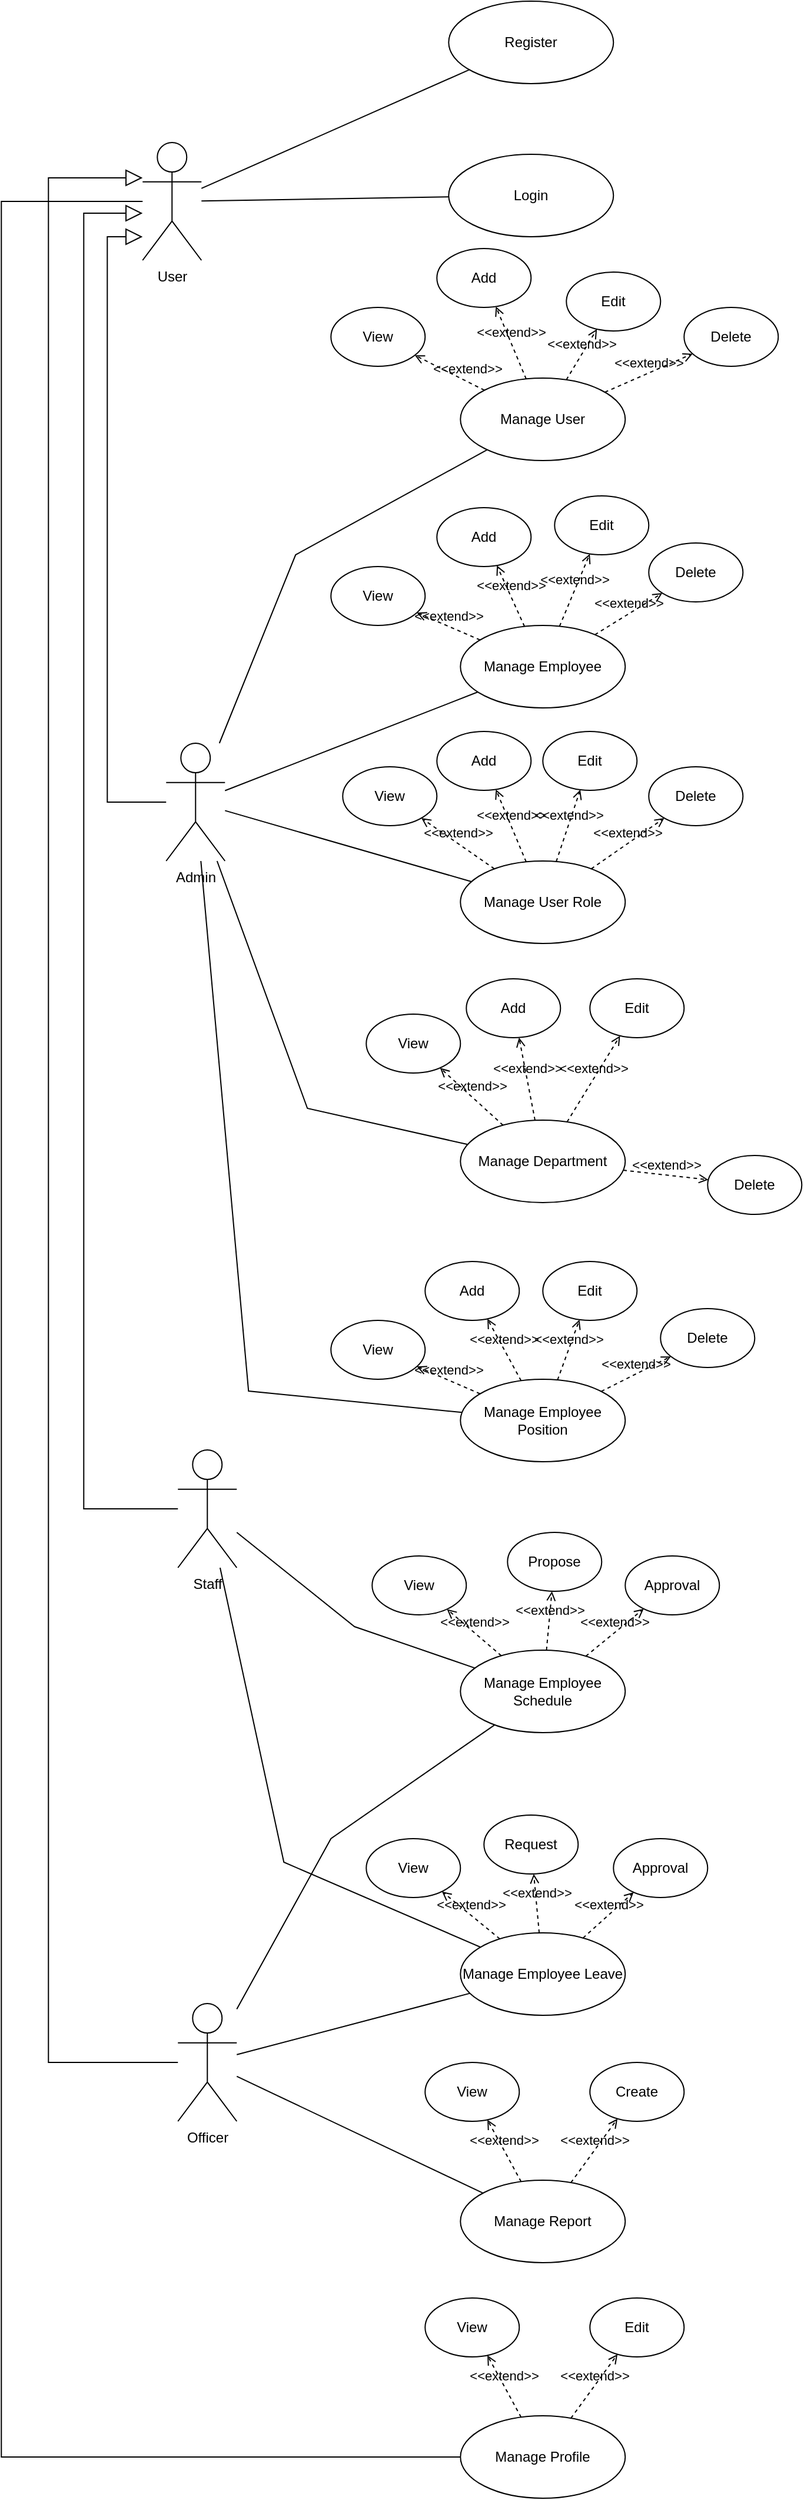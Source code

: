 <mxfile version="22.1.22" type="embed" pages="2">
  <diagram name="use-case-diagram" id="xXcpw8Cwycd0y3BfpgWa">
    <mxGraphModel dx="883" dy="1839" grid="1" gridSize="10" guides="1" tooltips="1" connect="1" arrows="1" fold="1" page="1" pageScale="1" pageWidth="850" pageHeight="1100" math="0" shadow="0">
      <root>
        <mxCell id="0" />
        <mxCell id="1" parent="0" />
        <mxCell id="fSJDlGwZ3fynIPUPDxGs-24" style="edgeStyle=none;shape=connector;rounded=0;orthogonalLoop=1;jettySize=auto;html=1;strokeColor=default;align=center;verticalAlign=middle;fontFamily=Helvetica;fontSize=11;fontColor=default;labelBackgroundColor=default;endArrow=none;endFill=0;" parent="1" source="3LhN4c879SK9sG2BPAm--1" target="3LhN4c879SK9sG2BPAm--65" edge="1">
          <mxGeometry relative="1" as="geometry">
            <Array as="points">
              <mxPoint x="340.14" y="1520" />
            </Array>
          </mxGeometry>
        </mxCell>
        <mxCell id="3LhN4c879SK9sG2BPAm--1" value="Staff" style="shape=umlActor;html=1;verticalLabelPosition=bottom;verticalAlign=top;align=center;" parent="1" vertex="1">
          <mxGeometry x="250.14" y="1170" width="50" height="100" as="geometry" />
        </mxCell>
        <mxCell id="3LhN4c879SK9sG2BPAm--2" value="Login" style="ellipse;whiteSpace=wrap;html=1;" parent="1" vertex="1">
          <mxGeometry x="480.14" y="70" width="140" height="70" as="geometry" />
        </mxCell>
        <mxCell id="3LhN4c879SK9sG2BPAm--21" style="edgeStyle=none;shape=connector;rounded=0;orthogonalLoop=1;jettySize=auto;html=1;strokeColor=default;align=center;verticalAlign=middle;fontFamily=Helvetica;fontSize=11;fontColor=default;labelBackgroundColor=default;endArrow=none;endFill=0;" parent="1" source="3LhN4c879SK9sG2BPAm--7" target="3LhN4c879SK9sG2BPAm--17" edge="1">
          <mxGeometry relative="1" as="geometry" />
        </mxCell>
        <mxCell id="fSJDlGwZ3fynIPUPDxGs-26" style="edgeStyle=orthogonalEdgeStyle;shape=connector;rounded=0;orthogonalLoop=1;jettySize=auto;html=1;strokeColor=default;align=center;verticalAlign=middle;fontFamily=Helvetica;fontSize=11;fontColor=default;labelBackgroundColor=default;endArrow=none;endFill=0;" parent="1" source="3LhN4c879SK9sG2BPAm--7" target="3LhN4c879SK9sG2BPAm--96" edge="1">
          <mxGeometry relative="1" as="geometry">
            <Array as="points">
              <mxPoint x="100.14" y="110" />
              <mxPoint x="100.14" y="2025" />
            </Array>
          </mxGeometry>
        </mxCell>
        <mxCell id="3LhN4c879SK9sG2BPAm--7" value="User" style="shape=umlActor;html=1;verticalLabelPosition=bottom;verticalAlign=top;align=center;" parent="1" vertex="1">
          <mxGeometry x="220.14" y="60" width="50" height="100" as="geometry" />
        </mxCell>
        <mxCell id="3LhN4c879SK9sG2BPAm--120" style="edgeStyle=none;shape=connector;rounded=0;orthogonalLoop=1;jettySize=auto;html=1;strokeColor=default;align=center;verticalAlign=middle;fontFamily=Helvetica;fontSize=11;fontColor=default;labelBackgroundColor=default;endArrow=none;endFill=0;" parent="1" source="3LhN4c879SK9sG2BPAm--8" target="3LhN4c879SK9sG2BPAm--22" edge="1">
          <mxGeometry relative="1" as="geometry">
            <Array as="points">
              <mxPoint x="350.14" y="410" />
            </Array>
          </mxGeometry>
        </mxCell>
        <mxCell id="3LhN4c879SK9sG2BPAm--121" style="edgeStyle=none;shape=connector;rounded=0;orthogonalLoop=1;jettySize=auto;html=1;strokeColor=default;align=center;verticalAlign=middle;fontFamily=Helvetica;fontSize=11;fontColor=default;labelBackgroundColor=default;endArrow=none;endFill=0;" parent="1" source="3LhN4c879SK9sG2BPAm--8" target="3LhN4c879SK9sG2BPAm--30" edge="1">
          <mxGeometry relative="1" as="geometry" />
        </mxCell>
        <mxCell id="3LhN4c879SK9sG2BPAm--122" style="edgeStyle=none;shape=connector;rounded=0;orthogonalLoop=1;jettySize=auto;html=1;strokeColor=default;align=center;verticalAlign=middle;fontFamily=Helvetica;fontSize=11;fontColor=default;labelBackgroundColor=default;endArrow=none;endFill=0;" parent="1" source="3LhN4c879SK9sG2BPAm--8" target="3LhN4c879SK9sG2BPAm--37" edge="1">
          <mxGeometry relative="1" as="geometry" />
        </mxCell>
        <mxCell id="3LhN4c879SK9sG2BPAm--123" style="edgeStyle=none;shape=connector;rounded=0;orthogonalLoop=1;jettySize=auto;html=1;strokeColor=default;align=center;verticalAlign=middle;fontFamily=Helvetica;fontSize=11;fontColor=default;labelBackgroundColor=default;endArrow=none;endFill=0;" parent="1" source="3LhN4c879SK9sG2BPAm--8" target="3LhN4c879SK9sG2BPAm--44" edge="1">
          <mxGeometry relative="1" as="geometry">
            <Array as="points">
              <mxPoint x="360.14" y="880" />
            </Array>
          </mxGeometry>
        </mxCell>
        <mxCell id="3LhN4c879SK9sG2BPAm--8" value="Admin" style="shape=umlActor;html=1;verticalLabelPosition=bottom;verticalAlign=top;align=center;" parent="1" vertex="1">
          <mxGeometry x="240.14" y="570" width="50" height="100" as="geometry" />
        </mxCell>
        <mxCell id="fSJDlGwZ3fynIPUPDxGs-21" style="edgeStyle=none;shape=connector;rounded=0;orthogonalLoop=1;jettySize=auto;html=1;strokeColor=default;align=center;verticalAlign=middle;fontFamily=Helvetica;fontSize=11;fontColor=default;labelBackgroundColor=default;endArrow=none;endFill=0;" parent="1" source="3LhN4c879SK9sG2BPAm--10" target="3LhN4c879SK9sG2BPAm--58" edge="1">
          <mxGeometry relative="1" as="geometry">
            <Array as="points">
              <mxPoint x="380.14" y="1500" />
            </Array>
          </mxGeometry>
        </mxCell>
        <mxCell id="fSJDlGwZ3fynIPUPDxGs-22" style="edgeStyle=none;shape=connector;rounded=0;orthogonalLoop=1;jettySize=auto;html=1;strokeColor=default;align=center;verticalAlign=middle;fontFamily=Helvetica;fontSize=11;fontColor=default;labelBackgroundColor=default;endArrow=none;endFill=0;" parent="1" source="3LhN4c879SK9sG2BPAm--10" target="3LhN4c879SK9sG2BPAm--65" edge="1">
          <mxGeometry relative="1" as="geometry" />
        </mxCell>
        <mxCell id="fSJDlGwZ3fynIPUPDxGs-23" style="edgeStyle=none;shape=connector;rounded=0;orthogonalLoop=1;jettySize=auto;html=1;strokeColor=default;align=center;verticalAlign=middle;fontFamily=Helvetica;fontSize=11;fontColor=default;labelBackgroundColor=default;endArrow=none;endFill=0;" parent="1" source="3LhN4c879SK9sG2BPAm--10" target="3LhN4c879SK9sG2BPAm--73" edge="1">
          <mxGeometry relative="1" as="geometry" />
        </mxCell>
        <mxCell id="3LhN4c879SK9sG2BPAm--10" value="Officer" style="shape=umlActor;html=1;verticalLabelPosition=bottom;verticalAlign=top;align=center;" parent="1" vertex="1">
          <mxGeometry x="250.14" y="1640" width="50" height="100" as="geometry" />
        </mxCell>
        <mxCell id="3LhN4c879SK9sG2BPAm--11" value="" style="edgeStyle=orthogonalEdgeStyle;html=1;endSize=12;endArrow=block;endFill=0;rounded=0;" parent="1" source="3LhN4c879SK9sG2BPAm--8" target="3LhN4c879SK9sG2BPAm--7" edge="1">
          <mxGeometry width="160" relative="1" as="geometry">
            <mxPoint x="460.14" y="370" as="sourcePoint" />
            <mxPoint x="310.14" y="170" as="targetPoint" />
            <Array as="points">
              <mxPoint x="190.14" y="620" />
              <mxPoint x="190.14" y="140" />
            </Array>
          </mxGeometry>
        </mxCell>
        <mxCell id="3LhN4c879SK9sG2BPAm--12" value="" style="edgeStyle=orthogonalEdgeStyle;html=1;endSize=12;endArrow=block;endFill=0;rounded=0;" parent="1" source="3LhN4c879SK9sG2BPAm--10" target="3LhN4c879SK9sG2BPAm--7" edge="1">
          <mxGeometry width="160" relative="1" as="geometry">
            <mxPoint x="260.14" y="233" as="sourcePoint" />
            <mxPoint x="220.14" y="240" as="targetPoint" />
            <Array as="points">
              <mxPoint x="140.14" y="1690" />
              <mxPoint x="140.14" y="90" />
            </Array>
          </mxGeometry>
        </mxCell>
        <mxCell id="3LhN4c879SK9sG2BPAm--13" value="" style="edgeStyle=orthogonalEdgeStyle;html=1;endSize=12;endArrow=block;endFill=0;rounded=0;" parent="1" source="3LhN4c879SK9sG2BPAm--1" target="3LhN4c879SK9sG2BPAm--7" edge="1">
          <mxGeometry width="160" relative="1" as="geometry">
            <mxPoint x="270.14" y="243" as="sourcePoint" />
            <mxPoint x="340.14" y="230" as="targetPoint" />
            <Array as="points">
              <mxPoint x="170.14" y="1220" />
              <mxPoint x="170.14" y="120" />
            </Array>
          </mxGeometry>
        </mxCell>
        <mxCell id="3LhN4c879SK9sG2BPAm--17" value="Register" style="ellipse;whiteSpace=wrap;html=1;" parent="1" vertex="1">
          <mxGeometry x="480.14" y="-60" width="140" height="70" as="geometry" />
        </mxCell>
        <mxCell id="3LhN4c879SK9sG2BPAm--22" value="Manage User" style="ellipse;whiteSpace=wrap;html=1;" parent="1" vertex="1">
          <mxGeometry x="490.14" y="260" width="140" height="70" as="geometry" />
        </mxCell>
        <mxCell id="3LhN4c879SK9sG2BPAm--30" value="Manage Employee" style="ellipse;whiteSpace=wrap;html=1;" parent="1" vertex="1">
          <mxGeometry x="490.14" y="470" width="140" height="70" as="geometry" />
        </mxCell>
        <mxCell id="3LhN4c879SK9sG2BPAm--31" value="Add" style="ellipse;whiteSpace=wrap;html=1;" parent="1" vertex="1">
          <mxGeometry x="470.14" y="370" width="80" height="50" as="geometry" />
        </mxCell>
        <mxCell id="3LhN4c879SK9sG2BPAm--32" value="Edit" style="ellipse;whiteSpace=wrap;html=1;" parent="1" vertex="1">
          <mxGeometry x="570.14" y="360" width="80" height="50" as="geometry" />
        </mxCell>
        <mxCell id="3LhN4c879SK9sG2BPAm--33" value="Delete" style="ellipse;whiteSpace=wrap;html=1;" parent="1" vertex="1">
          <mxGeometry x="650.14" y="400" width="80" height="50" as="geometry" />
        </mxCell>
        <mxCell id="3LhN4c879SK9sG2BPAm--34" value="&amp;lt;&amp;lt;extend&amp;gt;&amp;gt;" style="html=1;verticalAlign=bottom;labelBackgroundColor=none;endArrow=open;endFill=0;dashed=1;rounded=0;strokeColor=default;align=center;fontFamily=Helvetica;fontSize=11;fontColor=default;" parent="1" source="3LhN4c879SK9sG2BPAm--30" target="3LhN4c879SK9sG2BPAm--31" edge="1">
          <mxGeometry width="160" relative="1" as="geometry">
            <mxPoint x="470.14" y="470" as="sourcePoint" />
            <mxPoint x="630.14" y="470" as="targetPoint" />
          </mxGeometry>
        </mxCell>
        <mxCell id="3LhN4c879SK9sG2BPAm--35" value="&amp;lt;&amp;lt;extend&amp;gt;&amp;gt;" style="html=1;verticalAlign=bottom;labelBackgroundColor=none;endArrow=open;endFill=0;dashed=1;rounded=0;strokeColor=default;align=center;fontFamily=Helvetica;fontSize=11;fontColor=default;" parent="1" source="3LhN4c879SK9sG2BPAm--30" target="3LhN4c879SK9sG2BPAm--32" edge="1">
          <mxGeometry width="160" relative="1" as="geometry">
            <mxPoint x="536.14" y="484" as="sourcePoint" />
            <mxPoint x="493.14" y="446" as="targetPoint" />
          </mxGeometry>
        </mxCell>
        <mxCell id="3LhN4c879SK9sG2BPAm--36" value="&amp;lt;&amp;lt;extend&amp;gt;&amp;gt;" style="html=1;verticalAlign=bottom;labelBackgroundColor=none;endArrow=open;endFill=0;dashed=1;rounded=0;strokeColor=default;align=center;fontFamily=Helvetica;fontSize=11;fontColor=default;" parent="1" source="3LhN4c879SK9sG2BPAm--30" target="3LhN4c879SK9sG2BPAm--33" edge="1">
          <mxGeometry width="160" relative="1" as="geometry">
            <mxPoint x="546.14" y="494" as="sourcePoint" />
            <mxPoint x="503.14" y="456" as="targetPoint" />
          </mxGeometry>
        </mxCell>
        <mxCell id="3LhN4c879SK9sG2BPAm--37" value="Manage User Role" style="ellipse;whiteSpace=wrap;html=1;" parent="1" vertex="1">
          <mxGeometry x="490.14" y="670" width="140" height="70" as="geometry" />
        </mxCell>
        <mxCell id="3LhN4c879SK9sG2BPAm--38" value="Add" style="ellipse;whiteSpace=wrap;html=1;" parent="1" vertex="1">
          <mxGeometry x="470.14" y="560" width="80" height="50" as="geometry" />
        </mxCell>
        <mxCell id="3LhN4c879SK9sG2BPAm--39" value="Edit" style="ellipse;whiteSpace=wrap;html=1;" parent="1" vertex="1">
          <mxGeometry x="560.14" y="560" width="80" height="50" as="geometry" />
        </mxCell>
        <mxCell id="3LhN4c879SK9sG2BPAm--40" value="Delete" style="ellipse;whiteSpace=wrap;html=1;" parent="1" vertex="1">
          <mxGeometry x="650.14" y="590" width="80" height="50" as="geometry" />
        </mxCell>
        <mxCell id="3LhN4c879SK9sG2BPAm--41" value="&amp;lt;&amp;lt;extend&amp;gt;&amp;gt;" style="html=1;verticalAlign=bottom;labelBackgroundColor=none;endArrow=open;endFill=0;dashed=1;rounded=0;strokeColor=default;align=center;fontFamily=Helvetica;fontSize=11;fontColor=default;" parent="1" source="3LhN4c879SK9sG2BPAm--37" target="3LhN4c879SK9sG2BPAm--38" edge="1">
          <mxGeometry width="160" relative="1" as="geometry">
            <mxPoint x="470.14" y="670" as="sourcePoint" />
            <mxPoint x="630.14" y="670" as="targetPoint" />
          </mxGeometry>
        </mxCell>
        <mxCell id="3LhN4c879SK9sG2BPAm--42" value="&amp;lt;&amp;lt;extend&amp;gt;&amp;gt;" style="html=1;verticalAlign=bottom;labelBackgroundColor=none;endArrow=open;endFill=0;dashed=1;rounded=0;strokeColor=default;align=center;fontFamily=Helvetica;fontSize=11;fontColor=default;" parent="1" source="3LhN4c879SK9sG2BPAm--37" target="3LhN4c879SK9sG2BPAm--39" edge="1">
          <mxGeometry width="160" relative="1" as="geometry">
            <mxPoint x="536.14" y="684" as="sourcePoint" />
            <mxPoint x="493.14" y="646" as="targetPoint" />
          </mxGeometry>
        </mxCell>
        <mxCell id="3LhN4c879SK9sG2BPAm--43" value="&amp;lt;&amp;lt;extend&amp;gt;&amp;gt;" style="html=1;verticalAlign=bottom;labelBackgroundColor=none;endArrow=open;endFill=0;dashed=1;rounded=0;strokeColor=default;align=center;fontFamily=Helvetica;fontSize=11;fontColor=default;" parent="1" source="3LhN4c879SK9sG2BPAm--37" target="3LhN4c879SK9sG2BPAm--40" edge="1">
          <mxGeometry width="160" relative="1" as="geometry">
            <mxPoint x="546.14" y="694" as="sourcePoint" />
            <mxPoint x="503.14" y="656" as="targetPoint" />
          </mxGeometry>
        </mxCell>
        <mxCell id="3LhN4c879SK9sG2BPAm--44" value="Manage Department" style="ellipse;whiteSpace=wrap;html=1;" parent="1" vertex="1">
          <mxGeometry x="490.14" y="890" width="140" height="70" as="geometry" />
        </mxCell>
        <mxCell id="3LhN4c879SK9sG2BPAm--45" value="Add" style="ellipse;whiteSpace=wrap;html=1;" parent="1" vertex="1">
          <mxGeometry x="495.14" y="770" width="80" height="50" as="geometry" />
        </mxCell>
        <mxCell id="3LhN4c879SK9sG2BPAm--46" value="Edit" style="ellipse;whiteSpace=wrap;html=1;" parent="1" vertex="1">
          <mxGeometry x="600.14" y="770" width="80" height="50" as="geometry" />
        </mxCell>
        <mxCell id="3LhN4c879SK9sG2BPAm--47" value="Delete" style="ellipse;whiteSpace=wrap;html=1;" parent="1" vertex="1">
          <mxGeometry x="700.14" y="920" width="80" height="50" as="geometry" />
        </mxCell>
        <mxCell id="3LhN4c879SK9sG2BPAm--48" value="&amp;lt;&amp;lt;extend&amp;gt;&amp;gt;" style="html=1;verticalAlign=bottom;labelBackgroundColor=none;endArrow=open;endFill=0;dashed=1;rounded=0;strokeColor=default;align=center;fontFamily=Helvetica;fontSize=11;fontColor=default;" parent="1" source="3LhN4c879SK9sG2BPAm--44" target="3LhN4c879SK9sG2BPAm--45" edge="1">
          <mxGeometry width="160" relative="1" as="geometry">
            <mxPoint x="470.14" y="890" as="sourcePoint" />
            <mxPoint x="630.14" y="890" as="targetPoint" />
          </mxGeometry>
        </mxCell>
        <mxCell id="3LhN4c879SK9sG2BPAm--49" value="&amp;lt;&amp;lt;extend&amp;gt;&amp;gt;" style="html=1;verticalAlign=bottom;labelBackgroundColor=none;endArrow=open;endFill=0;dashed=1;rounded=0;strokeColor=default;align=center;fontFamily=Helvetica;fontSize=11;fontColor=default;" parent="1" source="3LhN4c879SK9sG2BPAm--44" target="3LhN4c879SK9sG2BPAm--46" edge="1">
          <mxGeometry width="160" relative="1" as="geometry">
            <mxPoint x="536.14" y="904" as="sourcePoint" />
            <mxPoint x="493.14" y="866" as="targetPoint" />
          </mxGeometry>
        </mxCell>
        <mxCell id="3LhN4c879SK9sG2BPAm--50" value="&amp;lt;&amp;lt;extend&amp;gt;&amp;gt;" style="html=1;verticalAlign=bottom;labelBackgroundColor=none;endArrow=open;endFill=0;dashed=1;rounded=0;strokeColor=default;align=center;fontFamily=Helvetica;fontSize=11;fontColor=default;" parent="1" source="3LhN4c879SK9sG2BPAm--44" target="3LhN4c879SK9sG2BPAm--47" edge="1">
          <mxGeometry width="160" relative="1" as="geometry">
            <mxPoint x="546.14" y="914" as="sourcePoint" />
            <mxPoint x="503.14" y="876" as="targetPoint" />
          </mxGeometry>
        </mxCell>
        <mxCell id="3LhN4c879SK9sG2BPAm--51" value="Manage Employee Position" style="ellipse;whiteSpace=wrap;html=1;" parent="1" vertex="1">
          <mxGeometry x="490.14" y="1110" width="140" height="70" as="geometry" />
        </mxCell>
        <mxCell id="3LhN4c879SK9sG2BPAm--52" value="Add" style="ellipse;whiteSpace=wrap;html=1;" parent="1" vertex="1">
          <mxGeometry x="460.14" y="1010" width="80" height="50" as="geometry" />
        </mxCell>
        <mxCell id="3LhN4c879SK9sG2BPAm--53" value="Edit" style="ellipse;whiteSpace=wrap;html=1;" parent="1" vertex="1">
          <mxGeometry x="560.14" y="1010" width="80" height="50" as="geometry" />
        </mxCell>
        <mxCell id="3LhN4c879SK9sG2BPAm--54" value="Delete" style="ellipse;whiteSpace=wrap;html=1;" parent="1" vertex="1">
          <mxGeometry x="660.14" y="1050" width="80" height="50" as="geometry" />
        </mxCell>
        <mxCell id="3LhN4c879SK9sG2BPAm--55" value="&amp;lt;&amp;lt;extend&amp;gt;&amp;gt;" style="html=1;verticalAlign=bottom;labelBackgroundColor=none;endArrow=open;endFill=0;dashed=1;rounded=0;strokeColor=default;align=center;fontFamily=Helvetica;fontSize=11;fontColor=default;" parent="1" source="3LhN4c879SK9sG2BPAm--51" target="3LhN4c879SK9sG2BPAm--52" edge="1">
          <mxGeometry width="160" relative="1" as="geometry">
            <mxPoint x="470.14" y="1110" as="sourcePoint" />
            <mxPoint x="630.14" y="1110" as="targetPoint" />
          </mxGeometry>
        </mxCell>
        <mxCell id="3LhN4c879SK9sG2BPAm--56" value="&amp;lt;&amp;lt;extend&amp;gt;&amp;gt;" style="html=1;verticalAlign=bottom;labelBackgroundColor=none;endArrow=open;endFill=0;dashed=1;rounded=0;strokeColor=default;align=center;fontFamily=Helvetica;fontSize=11;fontColor=default;" parent="1" source="3LhN4c879SK9sG2BPAm--51" target="3LhN4c879SK9sG2BPAm--53" edge="1">
          <mxGeometry width="160" relative="1" as="geometry">
            <mxPoint x="536.14" y="1124" as="sourcePoint" />
            <mxPoint x="493.14" y="1086" as="targetPoint" />
          </mxGeometry>
        </mxCell>
        <mxCell id="3LhN4c879SK9sG2BPAm--57" value="&amp;lt;&amp;lt;extend&amp;gt;&amp;gt;" style="html=1;verticalAlign=bottom;labelBackgroundColor=none;endArrow=open;endFill=0;dashed=1;rounded=0;strokeColor=default;align=center;fontFamily=Helvetica;fontSize=11;fontColor=default;" parent="1" source="3LhN4c879SK9sG2BPAm--51" target="3LhN4c879SK9sG2BPAm--54" edge="1">
          <mxGeometry width="160" relative="1" as="geometry">
            <mxPoint x="546.14" y="1134" as="sourcePoint" />
            <mxPoint x="503.14" y="1096" as="targetPoint" />
          </mxGeometry>
        </mxCell>
        <mxCell id="3LhN4c879SK9sG2BPAm--58" value="Manage Employee Schedule" style="ellipse;whiteSpace=wrap;html=1;" parent="1" vertex="1">
          <mxGeometry x="490.14" y="1340" width="140" height="70" as="geometry" />
        </mxCell>
        <mxCell id="3LhN4c879SK9sG2BPAm--59" value="Propose" style="ellipse;whiteSpace=wrap;html=1;" parent="1" vertex="1">
          <mxGeometry x="530.14" y="1240" width="80" height="50" as="geometry" />
        </mxCell>
        <mxCell id="3LhN4c879SK9sG2BPAm--60" value="Approval" style="ellipse;whiteSpace=wrap;html=1;" parent="1" vertex="1">
          <mxGeometry x="630.14" y="1260" width="80" height="50" as="geometry" />
        </mxCell>
        <mxCell id="3LhN4c879SK9sG2BPAm--62" value="&amp;lt;&amp;lt;extend&amp;gt;&amp;gt;" style="html=1;verticalAlign=bottom;labelBackgroundColor=none;endArrow=open;endFill=0;dashed=1;rounded=0;strokeColor=default;align=center;fontFamily=Helvetica;fontSize=11;fontColor=default;" parent="1" source="3LhN4c879SK9sG2BPAm--58" target="3LhN4c879SK9sG2BPAm--59" edge="1">
          <mxGeometry width="160" relative="1" as="geometry">
            <mxPoint x="470.14" y="1340" as="sourcePoint" />
            <mxPoint x="630.14" y="1340" as="targetPoint" />
          </mxGeometry>
        </mxCell>
        <mxCell id="3LhN4c879SK9sG2BPAm--63" value="&amp;lt;&amp;lt;extend&amp;gt;&amp;gt;" style="html=1;verticalAlign=bottom;labelBackgroundColor=none;endArrow=open;endFill=0;dashed=1;rounded=0;strokeColor=default;align=center;fontFamily=Helvetica;fontSize=11;fontColor=default;" parent="1" source="3LhN4c879SK9sG2BPAm--58" target="3LhN4c879SK9sG2BPAm--60" edge="1">
          <mxGeometry width="160" relative="1" as="geometry">
            <mxPoint x="536.14" y="1354" as="sourcePoint" />
            <mxPoint x="493.14" y="1316" as="targetPoint" />
          </mxGeometry>
        </mxCell>
        <mxCell id="3LhN4c879SK9sG2BPAm--65" value="Manage Employee Leave" style="ellipse;whiteSpace=wrap;html=1;" parent="1" vertex="1">
          <mxGeometry x="490.14" y="1580" width="140" height="70" as="geometry" />
        </mxCell>
        <mxCell id="3LhN4c879SK9sG2BPAm--66" value="Request" style="ellipse;whiteSpace=wrap;html=1;" parent="1" vertex="1">
          <mxGeometry x="510.14" y="1480" width="80" height="50" as="geometry" />
        </mxCell>
        <mxCell id="3LhN4c879SK9sG2BPAm--67" value="Approval" style="ellipse;whiteSpace=wrap;html=1;" parent="1" vertex="1">
          <mxGeometry x="620.14" y="1500" width="80" height="50" as="geometry" />
        </mxCell>
        <mxCell id="3LhN4c879SK9sG2BPAm--69" value="&amp;lt;&amp;lt;extend&amp;gt;&amp;gt;" style="html=1;verticalAlign=bottom;labelBackgroundColor=none;endArrow=open;endFill=0;dashed=1;rounded=0;strokeColor=default;align=center;fontFamily=Helvetica;fontSize=11;fontColor=default;" parent="1" source="3LhN4c879SK9sG2BPAm--65" target="3LhN4c879SK9sG2BPAm--66" edge="1">
          <mxGeometry width="160" relative="1" as="geometry">
            <mxPoint x="470.14" y="1580" as="sourcePoint" />
            <mxPoint x="630.14" y="1580" as="targetPoint" />
          </mxGeometry>
        </mxCell>
        <mxCell id="3LhN4c879SK9sG2BPAm--70" value="&amp;lt;&amp;lt;extend&amp;gt;&amp;gt;" style="html=1;verticalAlign=bottom;labelBackgroundColor=none;endArrow=open;endFill=0;dashed=1;rounded=0;strokeColor=default;align=center;fontFamily=Helvetica;fontSize=11;fontColor=default;" parent="1" source="3LhN4c879SK9sG2BPAm--65" target="3LhN4c879SK9sG2BPAm--67" edge="1">
          <mxGeometry width="160" relative="1" as="geometry">
            <mxPoint x="536.14" y="1594" as="sourcePoint" />
            <mxPoint x="493.14" y="1556" as="targetPoint" />
          </mxGeometry>
        </mxCell>
        <mxCell id="3LhN4c879SK9sG2BPAm--73" value="Manage Report" style="ellipse;whiteSpace=wrap;html=1;" parent="1" vertex="1">
          <mxGeometry x="490.14" y="1790" width="140" height="70" as="geometry" />
        </mxCell>
        <mxCell id="3LhN4c879SK9sG2BPAm--74" value="Create" style="ellipse;whiteSpace=wrap;html=1;" parent="1" vertex="1">
          <mxGeometry x="600.14" y="1690" width="80" height="50" as="geometry" />
        </mxCell>
        <mxCell id="3LhN4c879SK9sG2BPAm--76" value="&amp;lt;&amp;lt;extend&amp;gt;&amp;gt;" style="html=1;verticalAlign=bottom;labelBackgroundColor=none;endArrow=open;endFill=0;dashed=1;rounded=0;strokeColor=default;align=center;fontFamily=Helvetica;fontSize=11;fontColor=default;" parent="1" source="3LhN4c879SK9sG2BPAm--73" target="3LhN4c879SK9sG2BPAm--74" edge="1">
          <mxGeometry width="160" relative="1" as="geometry">
            <mxPoint x="470.14" y="1790" as="sourcePoint" />
            <mxPoint x="630.14" y="1790" as="targetPoint" />
          </mxGeometry>
        </mxCell>
        <mxCell id="3LhN4c879SK9sG2BPAm--80" value="View" style="ellipse;whiteSpace=wrap;html=1;" parent="1" vertex="1">
          <mxGeometry x="415.14" y="1260" width="80" height="50" as="geometry" />
        </mxCell>
        <mxCell id="3LhN4c879SK9sG2BPAm--81" value="&amp;lt;&amp;lt;extend&amp;gt;&amp;gt;" style="html=1;verticalAlign=bottom;labelBackgroundColor=none;endArrow=open;endFill=0;dashed=1;rounded=0;strokeColor=default;align=center;fontFamily=Helvetica;fontSize=11;fontColor=default;" parent="1" source="3LhN4c879SK9sG2BPAm--58" target="3LhN4c879SK9sG2BPAm--80" edge="1">
          <mxGeometry width="160" relative="1" as="geometry">
            <mxPoint x="455.14" y="1371" as="sourcePoint" />
            <mxPoint x="540.14" y="1370" as="targetPoint" />
          </mxGeometry>
        </mxCell>
        <mxCell id="3LhN4c879SK9sG2BPAm--84" value="View" style="ellipse;whiteSpace=wrap;html=1;" parent="1" vertex="1">
          <mxGeometry x="380.14" y="420" width="80" height="50" as="geometry" />
        </mxCell>
        <mxCell id="3LhN4c879SK9sG2BPAm--85" value="&amp;lt;&amp;lt;extend&amp;gt;&amp;gt;" style="html=1;verticalAlign=bottom;labelBackgroundColor=none;endArrow=open;endFill=0;dashed=1;rounded=0;strokeColor=default;align=center;fontFamily=Helvetica;fontSize=11;fontColor=default;" parent="1" source="3LhN4c879SK9sG2BPAm--30" target="3LhN4c879SK9sG2BPAm--84" edge="1">
          <mxGeometry width="160" relative="1" as="geometry">
            <mxPoint x="490.14" y="540" as="sourcePoint" />
            <mxPoint x="594.14" y="536" as="targetPoint" />
          </mxGeometry>
        </mxCell>
        <mxCell id="3LhN4c879SK9sG2BPAm--86" value="View" style="ellipse;whiteSpace=wrap;html=1;" parent="1" vertex="1">
          <mxGeometry x="390.14" y="590" width="80" height="50" as="geometry" />
        </mxCell>
        <mxCell id="3LhN4c879SK9sG2BPAm--87" value="&amp;lt;&amp;lt;extend&amp;gt;&amp;gt;" style="html=1;verticalAlign=bottom;labelBackgroundColor=none;endArrow=open;endFill=0;dashed=1;rounded=0;strokeColor=default;align=center;fontFamily=Helvetica;fontSize=11;fontColor=default;" parent="1" source="3LhN4c879SK9sG2BPAm--37" target="3LhN4c879SK9sG2BPAm--86" edge="1">
          <mxGeometry width="160" relative="1" as="geometry">
            <mxPoint x="466.14" y="701" as="sourcePoint" />
            <mxPoint x="550.14" y="700" as="targetPoint" />
          </mxGeometry>
        </mxCell>
        <mxCell id="3LhN4c879SK9sG2BPAm--88" value="View" style="ellipse;whiteSpace=wrap;html=1;" parent="1" vertex="1">
          <mxGeometry x="410.14" y="800" width="80" height="50" as="geometry" />
        </mxCell>
        <mxCell id="3LhN4c879SK9sG2BPAm--89" value="&amp;lt;&amp;lt;extend&amp;gt;&amp;gt;" style="html=1;verticalAlign=bottom;labelBackgroundColor=none;endArrow=open;endFill=0;dashed=1;rounded=0;strokeColor=default;align=center;fontFamily=Helvetica;fontSize=11;fontColor=default;" parent="1" source="3LhN4c879SK9sG2BPAm--44" target="3LhN4c879SK9sG2BPAm--88" edge="1">
          <mxGeometry width="160" relative="1" as="geometry">
            <mxPoint x="550.14" y="901" as="sourcePoint" />
            <mxPoint x="524.14" y="858" as="targetPoint" />
          </mxGeometry>
        </mxCell>
        <mxCell id="3LhN4c879SK9sG2BPAm--90" value="View" style="ellipse;whiteSpace=wrap;html=1;" parent="1" vertex="1">
          <mxGeometry x="380.14" y="1060" width="80" height="50" as="geometry" />
        </mxCell>
        <mxCell id="3LhN4c879SK9sG2BPAm--91" value="&amp;lt;&amp;lt;extend&amp;gt;&amp;gt;" style="html=1;verticalAlign=bottom;labelBackgroundColor=none;endArrow=open;endFill=0;dashed=1;rounded=0;strokeColor=default;align=center;fontFamily=Helvetica;fontSize=11;fontColor=default;" parent="1" source="3LhN4c879SK9sG2BPAm--51" target="3LhN4c879SK9sG2BPAm--90" edge="1">
          <mxGeometry width="160" relative="1" as="geometry">
            <mxPoint x="552.14" y="1121" as="sourcePoint" />
            <mxPoint x="523.14" y="1069" as="targetPoint" />
          </mxGeometry>
        </mxCell>
        <mxCell id="3LhN4c879SK9sG2BPAm--92" value="View" style="ellipse;whiteSpace=wrap;html=1;" parent="1" vertex="1">
          <mxGeometry x="410.14" y="1500" width="80" height="50" as="geometry" />
        </mxCell>
        <mxCell id="3LhN4c879SK9sG2BPAm--93" value="&amp;lt;&amp;lt;extend&amp;gt;&amp;gt;" style="html=1;verticalAlign=bottom;labelBackgroundColor=none;endArrow=open;endFill=0;dashed=1;rounded=0;strokeColor=default;align=center;fontFamily=Helvetica;fontSize=11;fontColor=default;" parent="1" source="3LhN4c879SK9sG2BPAm--65" target="3LhN4c879SK9sG2BPAm--92" edge="1">
          <mxGeometry width="160" relative="1" as="geometry">
            <mxPoint x="447.14" y="1580" as="sourcePoint" />
            <mxPoint x="520.14" y="1580" as="targetPoint" />
          </mxGeometry>
        </mxCell>
        <mxCell id="3LhN4c879SK9sG2BPAm--94" value="View" style="ellipse;whiteSpace=wrap;html=1;" parent="1" vertex="1">
          <mxGeometry x="460.14" y="1690" width="80" height="50" as="geometry" />
        </mxCell>
        <mxCell id="3LhN4c879SK9sG2BPAm--95" value="&amp;lt;&amp;lt;extend&amp;gt;&amp;gt;" style="html=1;verticalAlign=bottom;labelBackgroundColor=none;endArrow=open;endFill=0;dashed=1;rounded=0;strokeColor=default;align=center;fontFamily=Helvetica;fontSize=11;fontColor=default;" parent="1" source="3LhN4c879SK9sG2BPAm--73" target="3LhN4c879SK9sG2BPAm--94" edge="1">
          <mxGeometry width="160" relative="1" as="geometry">
            <mxPoint x="594.14" y="1802" as="sourcePoint" />
            <mxPoint x="633.14" y="1748" as="targetPoint" />
          </mxGeometry>
        </mxCell>
        <mxCell id="3LhN4c879SK9sG2BPAm--96" value="Manage Profile" style="ellipse;whiteSpace=wrap;html=1;" parent="1" vertex="1">
          <mxGeometry x="490.14" y="1990" width="140" height="70" as="geometry" />
        </mxCell>
        <mxCell id="3LhN4c879SK9sG2BPAm--97" value="Edit" style="ellipse;whiteSpace=wrap;html=1;" parent="1" vertex="1">
          <mxGeometry x="600.14" y="1890" width="80" height="50" as="geometry" />
        </mxCell>
        <mxCell id="3LhN4c879SK9sG2BPAm--98" value="&amp;lt;&amp;lt;extend&amp;gt;&amp;gt;" style="html=1;verticalAlign=bottom;labelBackgroundColor=none;endArrow=open;endFill=0;dashed=1;rounded=0;strokeColor=default;align=center;fontFamily=Helvetica;fontSize=11;fontColor=default;" parent="1" source="3LhN4c879SK9sG2BPAm--96" target="3LhN4c879SK9sG2BPAm--97" edge="1">
          <mxGeometry width="160" relative="1" as="geometry">
            <mxPoint x="470.14" y="1990" as="sourcePoint" />
            <mxPoint x="630.14" y="1990" as="targetPoint" />
          </mxGeometry>
        </mxCell>
        <mxCell id="3LhN4c879SK9sG2BPAm--99" value="View" style="ellipse;whiteSpace=wrap;html=1;" parent="1" vertex="1">
          <mxGeometry x="460.14" y="1890" width="80" height="50" as="geometry" />
        </mxCell>
        <mxCell id="3LhN4c879SK9sG2BPAm--100" value="&amp;lt;&amp;lt;extend&amp;gt;&amp;gt;" style="html=1;verticalAlign=bottom;labelBackgroundColor=none;endArrow=open;endFill=0;dashed=1;rounded=0;strokeColor=default;align=center;fontFamily=Helvetica;fontSize=11;fontColor=default;" parent="1" source="3LhN4c879SK9sG2BPAm--96" target="3LhN4c879SK9sG2BPAm--99" edge="1">
          <mxGeometry width="160" relative="1" as="geometry">
            <mxPoint x="594.14" y="2002" as="sourcePoint" />
            <mxPoint x="633.14" y="1948" as="targetPoint" />
          </mxGeometry>
        </mxCell>
        <mxCell id="fSJDlGwZ3fynIPUPDxGs-1" value="" style="endArrow=none;html=1;rounded=0;" parent="1" source="3LhN4c879SK9sG2BPAm--2" target="3LhN4c879SK9sG2BPAm--7" edge="1">
          <mxGeometry width="50" height="50" relative="1" as="geometry">
            <mxPoint x="420.14" y="370" as="sourcePoint" />
            <mxPoint x="470.14" y="320" as="targetPoint" />
          </mxGeometry>
        </mxCell>
        <mxCell id="fSJDlGwZ3fynIPUPDxGs-11" value="Add" style="ellipse;whiteSpace=wrap;html=1;" parent="1" vertex="1">
          <mxGeometry x="470.14" y="150" width="80" height="50" as="geometry" />
        </mxCell>
        <mxCell id="fSJDlGwZ3fynIPUPDxGs-12" value="Edit" style="ellipse;whiteSpace=wrap;html=1;" parent="1" vertex="1">
          <mxGeometry x="580.14" y="170" width="80" height="50" as="geometry" />
        </mxCell>
        <mxCell id="fSJDlGwZ3fynIPUPDxGs-13" value="Delete" style="ellipse;whiteSpace=wrap;html=1;" parent="1" vertex="1">
          <mxGeometry x="680.14" y="200" width="80" height="50" as="geometry" />
        </mxCell>
        <mxCell id="fSJDlGwZ3fynIPUPDxGs-14" value="&amp;lt;&amp;lt;extend&amp;gt;&amp;gt;" style="html=1;verticalAlign=bottom;labelBackgroundColor=none;endArrow=open;endFill=0;dashed=1;rounded=0;strokeColor=default;align=center;fontFamily=Helvetica;fontSize=11;fontColor=default;" parent="1" source="3LhN4c879SK9sG2BPAm--22" target="fSJDlGwZ3fynIPUPDxGs-11" edge="1">
          <mxGeometry width="160" relative="1" as="geometry">
            <mxPoint x="562.14" y="281" as="sourcePoint" />
            <mxPoint x="650.14" y="280" as="targetPoint" />
          </mxGeometry>
        </mxCell>
        <mxCell id="fSJDlGwZ3fynIPUPDxGs-15" value="&amp;lt;&amp;lt;extend&amp;gt;&amp;gt;" style="html=1;verticalAlign=bottom;labelBackgroundColor=none;endArrow=open;endFill=0;dashed=1;rounded=0;strokeColor=default;align=center;fontFamily=Helvetica;fontSize=11;fontColor=default;" parent="1" source="3LhN4c879SK9sG2BPAm--22" target="fSJDlGwZ3fynIPUPDxGs-12" edge="1">
          <mxGeometry width="160" relative="1" as="geometry">
            <mxPoint x="590.14" y="280" as="sourcePoint" />
            <mxPoint x="513.14" y="256" as="targetPoint" />
          </mxGeometry>
        </mxCell>
        <mxCell id="fSJDlGwZ3fynIPUPDxGs-16" value="&amp;lt;&amp;lt;extend&amp;gt;&amp;gt;" style="html=1;verticalAlign=bottom;labelBackgroundColor=none;endArrow=open;endFill=0;dashed=1;rounded=0;strokeColor=default;align=center;fontFamily=Helvetica;fontSize=11;fontColor=default;" parent="1" source="3LhN4c879SK9sG2BPAm--22" target="fSJDlGwZ3fynIPUPDxGs-13" edge="1">
          <mxGeometry width="160" relative="1" as="geometry">
            <mxPoint x="628.14" y="289" as="sourcePoint" />
            <mxPoint x="523.14" y="266" as="targetPoint" />
          </mxGeometry>
        </mxCell>
        <mxCell id="fSJDlGwZ3fynIPUPDxGs-17" value="View" style="ellipse;whiteSpace=wrap;html=1;" parent="1" vertex="1">
          <mxGeometry x="380.14" y="200" width="80" height="50" as="geometry" />
        </mxCell>
        <mxCell id="fSJDlGwZ3fynIPUPDxGs-18" value="&amp;lt;&amp;lt;extend&amp;gt;&amp;gt;" style="html=1;verticalAlign=bottom;labelBackgroundColor=none;endArrow=open;endFill=0;dashed=1;rounded=0;strokeColor=default;align=center;fontFamily=Helvetica;fontSize=11;fontColor=default;" parent="1" source="3LhN4c879SK9sG2BPAm--22" target="fSJDlGwZ3fynIPUPDxGs-17" edge="1">
          <mxGeometry x="-0.482" y="-2" width="160" relative="1" as="geometry">
            <mxPoint x="532.14" y="289" as="sourcePoint" />
            <mxPoint x="590.14" y="330" as="targetPoint" />
            <mxPoint as="offset" />
          </mxGeometry>
        </mxCell>
        <mxCell id="fSJDlGwZ3fynIPUPDxGs-19" style="edgeStyle=none;shape=connector;rounded=0;orthogonalLoop=1;jettySize=auto;html=1;strokeColor=default;align=center;verticalAlign=middle;fontFamily=Helvetica;fontSize=11;fontColor=default;labelBackgroundColor=default;endArrow=none;endFill=0;" parent="1" source="3LhN4c879SK9sG2BPAm--8" target="3LhN4c879SK9sG2BPAm--51" edge="1">
          <mxGeometry relative="1" as="geometry">
            <Array as="points">
              <mxPoint x="310.14" y="1120" />
            </Array>
            <mxPoint x="293.14" y="680" as="sourcePoint" />
            <mxPoint x="506.14" y="921" as="targetPoint" />
          </mxGeometry>
        </mxCell>
        <mxCell id="fSJDlGwZ3fynIPUPDxGs-20" style="rounded=0;orthogonalLoop=1;jettySize=auto;html=1;endArrow=none;endFill=0;" parent="1" source="3LhN4c879SK9sG2BPAm--1" target="3LhN4c879SK9sG2BPAm--58" edge="1">
          <mxGeometry relative="1" as="geometry">
            <Array as="points">
              <mxPoint x="400.14" y="1320" />
            </Array>
          </mxGeometry>
        </mxCell>
      </root>
    </mxGraphModel>
  </diagram>
  <diagram id="jHjZhWgwOtiHI7k663qR" name="class-diagram">
    <mxGraphModel dx="1733" dy="1839" grid="1" gridSize="10" guides="1" tooltips="1" connect="1" arrows="1" fold="1" page="1" pageScale="1" pageWidth="850" pageHeight="1100" math="0" shadow="0">
      <root>
        <mxCell id="0" />
        <mxCell id="1" parent="0" />
        <mxCell id="_KKGXcrLF3VbKyN5nEoX-6" value="User" style="swimlane;fontStyle=1;align=center;verticalAlign=top;childLayout=stackLayout;horizontal=1;startSize=26;horizontalStack=0;resizeParent=1;resizeParentMax=0;resizeLast=0;collapsible=1;marginBottom=0;whiteSpace=wrap;html=1;" parent="1" vertex="1">
          <mxGeometry x="-10" y="30" width="290" height="320" as="geometry" />
        </mxCell>
        <mxCell id="_KKGXcrLF3VbKyN5nEoX-7" value="+ id: int" style="text;strokeColor=none;fillColor=none;align=left;verticalAlign=top;spacingLeft=4;spacingRight=4;overflow=hidden;rotatable=0;points=[[0,0.5],[1,0.5]];portConstraint=eastwest;whiteSpace=wrap;html=1;" parent="_KKGXcrLF3VbKyN5nEoX-6" vertex="1">
          <mxGeometry y="26" width="290" height="26" as="geometry" />
        </mxCell>
        <mxCell id="4wDXa8H8jrL8yddJZhal-1" value="+ user_role_id: int" style="text;strokeColor=none;fillColor=none;align=left;verticalAlign=top;spacingLeft=4;spacingRight=4;overflow=hidden;rotatable=0;points=[[0,0.5],[1,0.5]];portConstraint=eastwest;whiteSpace=wrap;html=1;" parent="_KKGXcrLF3VbKyN5nEoX-6" vertex="1">
          <mxGeometry y="52" width="290" height="26" as="geometry" />
        </mxCell>
        <mxCell id="_KKGXcrLF3VbKyN5nEoX-10" value="+ username: string" style="text;strokeColor=none;fillColor=none;align=left;verticalAlign=top;spacingLeft=4;spacingRight=4;overflow=hidden;rotatable=0;points=[[0,0.5],[1,0.5]];portConstraint=eastwest;whiteSpace=wrap;html=1;" parent="_KKGXcrLF3VbKyN5nEoX-6" vertex="1">
          <mxGeometry y="78" width="290" height="26" as="geometry" />
        </mxCell>
        <mxCell id="_KKGXcrLF3VbKyN5nEoX-14" value="+ email: string" style="text;strokeColor=none;fillColor=none;align=left;verticalAlign=top;spacingLeft=4;spacingRight=4;overflow=hidden;rotatable=0;points=[[0,0.5],[1,0.5]];portConstraint=eastwest;whiteSpace=wrap;html=1;" parent="_KKGXcrLF3VbKyN5nEoX-6" vertex="1">
          <mxGeometry y="104" width="290" height="26" as="geometry" />
        </mxCell>
        <mxCell id="_KKGXcrLF3VbKyN5nEoX-15" value="+ password: string" style="text;strokeColor=none;fillColor=none;align=left;verticalAlign=top;spacingLeft=4;spacingRight=4;overflow=hidden;rotatable=0;points=[[0,0.5],[1,0.5]];portConstraint=eastwest;whiteSpace=wrap;html=1;" parent="_KKGXcrLF3VbKyN5nEoX-6" vertex="1">
          <mxGeometry y="130" width="290" height="26" as="geometry" />
        </mxCell>
        <mxCell id="lSpQuXqBC_qEc0hjLrWR-1" value="+ status: enum(&#39;on_process&#39;, &#39;active&#39;)" style="text;strokeColor=none;fillColor=none;align=left;verticalAlign=top;spacingLeft=4;spacingRight=4;overflow=hidden;rotatable=0;points=[[0,0.5],[1,0.5]];portConstraint=eastwest;whiteSpace=wrap;html=1;" parent="_KKGXcrLF3VbKyN5nEoX-6" vertex="1">
          <mxGeometry y="156" width="290" height="26" as="geometry" />
        </mxCell>
        <mxCell id="_KKGXcrLF3VbKyN5nEoX-8" value="" style="line;strokeWidth=1;fillColor=none;align=left;verticalAlign=middle;spacingTop=-1;spacingLeft=3;spacingRight=3;rotatable=0;labelPosition=right;points=[];portConstraint=eastwest;strokeColor=inherit;" parent="_KKGXcrLF3VbKyN5nEoX-6" vertex="1">
          <mxGeometry y="182" width="290" height="8" as="geometry" />
        </mxCell>
        <mxCell id="JFUeuGTlJTX4tr9S2qWD-11" value="+ findAll(): User[]" style="text;strokeColor=none;fillColor=none;align=left;verticalAlign=top;spacingLeft=4;spacingRight=4;overflow=hidden;rotatable=0;points=[[0,0.5],[1,0.5]];portConstraint=eastwest;whiteSpace=wrap;html=1;" parent="_KKGXcrLF3VbKyN5nEoX-6" vertex="1">
          <mxGeometry y="190" width="290" height="26" as="geometry" />
        </mxCell>
        <mxCell id="_KKGXcrLF3VbKyN5nEoX-9" value="+ find(id: int | string): User" style="text;strokeColor=none;fillColor=none;align=left;verticalAlign=top;spacingLeft=4;spacingRight=4;overflow=hidden;rotatable=0;points=[[0,0.5],[1,0.5]];portConstraint=eastwest;whiteSpace=wrap;html=1;" parent="_KKGXcrLF3VbKyN5nEoX-6" vertex="1">
          <mxGeometry y="216" width="290" height="26" as="geometry" />
        </mxCell>
        <mxCell id="_KKGXcrLF3VbKyN5nEoX-16" value="+ save(data: UserDTO): boolean" style="text;strokeColor=none;fillColor=none;align=left;verticalAlign=top;spacingLeft=4;spacingRight=4;overflow=hidden;rotatable=0;points=[[0,0.5],[1,0.5]];portConstraint=eastwest;whiteSpace=wrap;html=1;" parent="_KKGXcrLF3VbKyN5nEoX-6" vertex="1">
          <mxGeometry y="242" width="290" height="26" as="geometry" />
        </mxCell>
        <mxCell id="_KKGXcrLF3VbKyN5nEoX-17" value="+ update(id: int | string, data: UserDTO): boolean" style="text;strokeColor=none;fillColor=none;align=left;verticalAlign=top;spacingLeft=4;spacingRight=4;overflow=hidden;rotatable=0;points=[[0,0.5],[1,0.5]];portConstraint=eastwest;whiteSpace=wrap;html=1;" parent="_KKGXcrLF3VbKyN5nEoX-6" vertex="1">
          <mxGeometry y="268" width="290" height="26" as="geometry" />
        </mxCell>
        <mxCell id="4wDXa8H8jrL8yddJZhal-28" value="+ delete(id: int | string): boolean" style="text;strokeColor=none;fillColor=none;align=left;verticalAlign=top;spacingLeft=4;spacingRight=4;overflow=hidden;rotatable=0;points=[[0,0.5],[1,0.5]];portConstraint=eastwest;whiteSpace=wrap;html=1;" parent="_KKGXcrLF3VbKyN5nEoX-6" vertex="1">
          <mxGeometry y="294" width="290" height="26" as="geometry" />
        </mxCell>
        <mxCell id="_KKGXcrLF3VbKyN5nEoX-18" value="UserDTO" style="swimlane;fontStyle=1;align=center;verticalAlign=top;childLayout=stackLayout;horizontal=1;startSize=26;horizontalStack=0;resizeParent=1;resizeParentMax=0;resizeLast=0;collapsible=1;marginBottom=0;whiteSpace=wrap;html=1;" parent="1" vertex="1">
          <mxGeometry x="60" y="-150" width="150" height="130" as="geometry" />
        </mxCell>
        <mxCell id="4wDXa8H8jrL8yddJZhal-13" value="+ role_id?: int" style="text;strokeColor=none;fillColor=none;align=left;verticalAlign=top;spacingLeft=4;spacingRight=4;overflow=hidden;rotatable=0;points=[[0,0.5],[1,0.5]];portConstraint=eastwest;whiteSpace=wrap;html=1;" parent="_KKGXcrLF3VbKyN5nEoX-18" vertex="1">
          <mxGeometry y="26" width="150" height="26" as="geometry" />
        </mxCell>
        <mxCell id="_KKGXcrLF3VbKyN5nEoX-20" value="+ name?: string" style="text;strokeColor=none;fillColor=none;align=left;verticalAlign=top;spacingLeft=4;spacingRight=4;overflow=hidden;rotatable=0;points=[[0,0.5],[1,0.5]];portConstraint=eastwest;whiteSpace=wrap;html=1;" parent="_KKGXcrLF3VbKyN5nEoX-18" vertex="1">
          <mxGeometry y="52" width="150" height="26" as="geometry" />
        </mxCell>
        <mxCell id="_KKGXcrLF3VbKyN5nEoX-21" value="+ email?: string" style="text;strokeColor=none;fillColor=none;align=left;verticalAlign=top;spacingLeft=4;spacingRight=4;overflow=hidden;rotatable=0;points=[[0,0.5],[1,0.5]];portConstraint=eastwest;whiteSpace=wrap;html=1;" parent="_KKGXcrLF3VbKyN5nEoX-18" vertex="1">
          <mxGeometry y="78" width="150" height="26" as="geometry" />
        </mxCell>
        <mxCell id="_KKGXcrLF3VbKyN5nEoX-22" value="+ password?: string" style="text;strokeColor=none;fillColor=none;align=left;verticalAlign=top;spacingLeft=4;spacingRight=4;overflow=hidden;rotatable=0;points=[[0,0.5],[1,0.5]];portConstraint=eastwest;whiteSpace=wrap;html=1;" parent="_KKGXcrLF3VbKyN5nEoX-18" vertex="1">
          <mxGeometry y="104" width="150" height="26" as="geometry" />
        </mxCell>
        <mxCell id="4wDXa8H8jrL8yddJZhal-14" value="&lt;div&gt;Employee&lt;/div&gt;" style="swimlane;fontStyle=1;align=center;verticalAlign=top;childLayout=stackLayout;horizontal=1;startSize=26;horizontalStack=0;resizeParent=1;resizeParentMax=0;resizeLast=0;collapsible=1;marginBottom=0;whiteSpace=wrap;html=1;" parent="1" vertex="1">
          <mxGeometry x="380" y="30" width="310" height="346" as="geometry" />
        </mxCell>
        <mxCell id="4wDXa8H8jrL8yddJZhal-15" value="+ id: int" style="text;strokeColor=none;fillColor=none;align=left;verticalAlign=top;spacingLeft=4;spacingRight=4;overflow=hidden;rotatable=0;points=[[0,0.5],[1,0.5]];portConstraint=eastwest;whiteSpace=wrap;html=1;" parent="4wDXa8H8jrL8yddJZhal-14" vertex="1">
          <mxGeometry y="26" width="310" height="26" as="geometry" />
        </mxCell>
        <mxCell id="4wDXa8H8jrL8yddJZhal-16" value="+ user_id: int" style="text;strokeColor=none;fillColor=none;align=left;verticalAlign=top;spacingLeft=4;spacingRight=4;overflow=hidden;rotatable=0;points=[[0,0.5],[1,0.5]];portConstraint=eastwest;whiteSpace=wrap;html=1;" parent="4wDXa8H8jrL8yddJZhal-14" vertex="1">
          <mxGeometry y="52" width="310" height="26" as="geometry" />
        </mxCell>
        <mxCell id="4wDXa8H8jrL8yddJZhal-71" value="+ department_id: int" style="text;strokeColor=none;fillColor=none;align=left;verticalAlign=top;spacingLeft=4;spacingRight=4;overflow=hidden;rotatable=0;points=[[0,0.5],[1,0.5]];portConstraint=eastwest;whiteSpace=wrap;html=1;" parent="4wDXa8H8jrL8yddJZhal-14" vertex="1">
          <mxGeometry y="78" width="310" height="26" as="geometry" />
        </mxCell>
        <mxCell id="4wDXa8H8jrL8yddJZhal-49" value="+ employee_position_id: int" style="text;strokeColor=none;fillColor=none;align=left;verticalAlign=top;spacingLeft=4;spacingRight=4;overflow=hidden;rotatable=0;points=[[0,0.5],[1,0.5]];portConstraint=eastwest;whiteSpace=wrap;html=1;" parent="4wDXa8H8jrL8yddJZhal-14" vertex="1">
          <mxGeometry y="104" width="310" height="26" as="geometry" />
        </mxCell>
        <mxCell id="4wDXa8H8jrL8yddJZhal-17" value="+ card_id: string" style="text;strokeColor=none;fillColor=none;align=left;verticalAlign=top;spacingLeft=4;spacingRight=4;overflow=hidden;rotatable=0;points=[[0,0.5],[1,0.5]];portConstraint=eastwest;whiteSpace=wrap;html=1;" parent="4wDXa8H8jrL8yddJZhal-14" vertex="1">
          <mxGeometry y="130" width="310" height="26" as="geometry" />
        </mxCell>
        <mxCell id="4wDXa8H8jrL8yddJZhal-31" value="+ name: string" style="text;strokeColor=none;fillColor=none;align=left;verticalAlign=top;spacingLeft=4;spacingRight=4;overflow=hidden;rotatable=0;points=[[0,0.5],[1,0.5]];portConstraint=eastwest;whiteSpace=wrap;html=1;" parent="4wDXa8H8jrL8yddJZhal-14" vertex="1">
          <mxGeometry y="156" width="310" height="26" as="geometry" />
        </mxCell>
        <mxCell id="0A_gl6fZEAyYafF4eutT-3" value="+ status: enum(&#39;active&#39;, &#39;on_leave&#39;, &#39;resigned&#39;)" style="text;strokeColor=none;fillColor=none;align=left;verticalAlign=top;spacingLeft=4;spacingRight=4;overflow=hidden;rotatable=0;points=[[0,0.5],[1,0.5]];portConstraint=eastwest;whiteSpace=wrap;html=1;" parent="4wDXa8H8jrL8yddJZhal-14" vertex="1">
          <mxGeometry y="182" width="310" height="26" as="geometry" />
        </mxCell>
        <mxCell id="4wDXa8H8jrL8yddJZhal-20" value="" style="line;strokeWidth=1;fillColor=none;align=left;verticalAlign=middle;spacingTop=-1;spacingLeft=3;spacingRight=3;rotatable=0;labelPosition=right;points=[];portConstraint=eastwest;strokeColor=inherit;" parent="4wDXa8H8jrL8yddJZhal-14" vertex="1">
          <mxGeometry y="208" width="310" height="8" as="geometry" />
        </mxCell>
        <mxCell id="JFUeuGTlJTX4tr9S2qWD-12" value="+ findAll(): Employee[]" style="text;strokeColor=none;fillColor=none;align=left;verticalAlign=top;spacingLeft=4;spacingRight=4;overflow=hidden;rotatable=0;points=[[0,0.5],[1,0.5]];portConstraint=eastwest;whiteSpace=wrap;html=1;" parent="4wDXa8H8jrL8yddJZhal-14" vertex="1">
          <mxGeometry y="216" width="310" height="26" as="geometry" />
        </mxCell>
        <mxCell id="4wDXa8H8jrL8yddJZhal-21" value="+ find(id: int | string): Employee" style="text;strokeColor=none;fillColor=none;align=left;verticalAlign=top;spacingLeft=4;spacingRight=4;overflow=hidden;rotatable=0;points=[[0,0.5],[1,0.5]];portConstraint=eastwest;whiteSpace=wrap;html=1;" parent="4wDXa8H8jrL8yddJZhal-14" vertex="1">
          <mxGeometry y="242" width="310" height="26" as="geometry" />
        </mxCell>
        <mxCell id="4wDXa8H8jrL8yddJZhal-22" value="+ save(data: EmployeeDTO): boolean" style="text;strokeColor=none;fillColor=none;align=left;verticalAlign=top;spacingLeft=4;spacingRight=4;overflow=hidden;rotatable=0;points=[[0,0.5],[1,0.5]];portConstraint=eastwest;whiteSpace=wrap;html=1;" parent="4wDXa8H8jrL8yddJZhal-14" vertex="1">
          <mxGeometry y="268" width="310" height="26" as="geometry" />
        </mxCell>
        <mxCell id="4wDXa8H8jrL8yddJZhal-23" value="+ update(id: int | string, data: EmployeeDTO): boolean" style="text;strokeColor=none;fillColor=none;align=left;verticalAlign=top;spacingLeft=4;spacingRight=4;overflow=hidden;rotatable=0;points=[[0,0.5],[1,0.5]];portConstraint=eastwest;whiteSpace=wrap;html=1;" parent="4wDXa8H8jrL8yddJZhal-14" vertex="1">
          <mxGeometry y="294" width="310" height="26" as="geometry" />
        </mxCell>
        <mxCell id="4wDXa8H8jrL8yddJZhal-30" value="+ delete(id: int | string): boolean" style="text;strokeColor=none;fillColor=none;align=left;verticalAlign=top;spacingLeft=4;spacingRight=4;overflow=hidden;rotatable=0;points=[[0,0.5],[1,0.5]];portConstraint=eastwest;whiteSpace=wrap;html=1;" parent="4wDXa8H8jrL8yddJZhal-14" vertex="1">
          <mxGeometry y="320" width="310" height="26" as="geometry" />
        </mxCell>
        <mxCell id="4wDXa8H8jrL8yddJZhal-44" value="EmployeeDTO" style="swimlane;fontStyle=1;align=center;verticalAlign=top;childLayout=stackLayout;horizontal=1;startSize=26;horizontalStack=0;resizeParent=1;resizeParentMax=0;resizeLast=0;collapsible=1;marginBottom=0;whiteSpace=wrap;html=1;" parent="1" vertex="1">
          <mxGeometry x="425" y="-178" width="205" height="156" as="geometry" />
        </mxCell>
        <mxCell id="4wDXa8H8jrL8yddJZhal-53" value="+ user_id?: int" style="text;strokeColor=none;fillColor=none;align=left;verticalAlign=top;spacingLeft=4;spacingRight=4;overflow=hidden;rotatable=0;points=[[0,0.5],[1,0.5]];portConstraint=eastwest;whiteSpace=wrap;html=1;" parent="4wDXa8H8jrL8yddJZhal-44" vertex="1">
          <mxGeometry y="26" width="205" height="26" as="geometry" />
        </mxCell>
        <mxCell id="4wDXa8H8jrL8yddJZhal-52" value="+ employee_position_id?: int" style="text;strokeColor=none;fillColor=none;align=left;verticalAlign=top;spacingLeft=4;spacingRight=4;overflow=hidden;rotatable=0;points=[[0,0.5],[1,0.5]];portConstraint=eastwest;whiteSpace=wrap;html=1;" parent="4wDXa8H8jrL8yddJZhal-44" vertex="1">
          <mxGeometry y="52" width="205" height="26" as="geometry" />
        </mxCell>
        <mxCell id="4wDXa8H8jrL8yddJZhal-55" value="+ employee_card_id?: string" style="text;strokeColor=none;fillColor=none;align=left;verticalAlign=top;spacingLeft=4;spacingRight=4;overflow=hidden;rotatable=0;points=[[0,0.5],[1,0.5]];portConstraint=eastwest;whiteSpace=wrap;html=1;" parent="4wDXa8H8jrL8yddJZhal-44" vertex="1">
          <mxGeometry y="78" width="205" height="26" as="geometry" />
        </mxCell>
        <mxCell id="4wDXa8H8jrL8yddJZhal-54" value="+ name?: string" style="text;strokeColor=none;fillColor=none;align=left;verticalAlign=top;spacingLeft=4;spacingRight=4;overflow=hidden;rotatable=0;points=[[0,0.5],[1,0.5]];portConstraint=eastwest;whiteSpace=wrap;html=1;" parent="4wDXa8H8jrL8yddJZhal-44" vertex="1">
          <mxGeometry y="104" width="205" height="26" as="geometry" />
        </mxCell>
        <mxCell id="0A_gl6fZEAyYafF4eutT-46" value="+ status?: enum(&#39;active&#39;, &#39;on_leave&#39;)" style="text;strokeColor=none;fillColor=none;align=left;verticalAlign=top;spacingLeft=4;spacingRight=4;overflow=hidden;rotatable=0;points=[[0,0.5],[1,0.5]];portConstraint=eastwest;whiteSpace=wrap;html=1;" parent="4wDXa8H8jrL8yddJZhal-44" vertex="1">
          <mxGeometry y="130" width="205" height="26" as="geometry" />
        </mxCell>
        <mxCell id="4wDXa8H8jrL8yddJZhal-67" value="EmployeePosition" style="swimlane;fontStyle=1;align=center;verticalAlign=top;childLayout=stackLayout;horizontal=1;startSize=26;horizontalStack=0;resizeParent=1;resizeParentMax=0;resizeLast=0;collapsible=1;marginBottom=0;whiteSpace=wrap;html=1;" parent="1" vertex="1">
          <mxGeometry x="760" y="60" width="360" height="242" as="geometry" />
        </mxCell>
        <mxCell id="4wDXa8H8jrL8yddJZhal-68" value="+ id: int" style="text;strokeColor=none;fillColor=none;align=left;verticalAlign=top;spacingLeft=4;spacingRight=4;overflow=hidden;rotatable=0;points=[[0,0.5],[1,0.5]];portConstraint=eastwest;whiteSpace=wrap;html=1;" parent="4wDXa8H8jrL8yddJZhal-67" vertex="1">
          <mxGeometry y="26" width="360" height="26" as="geometry" />
        </mxCell>
        <mxCell id="4wDXa8H8jrL8yddJZhal-72" value="+ name: string" style="text;strokeColor=none;fillColor=none;align=left;verticalAlign=top;spacingLeft=4;spacingRight=4;overflow=hidden;rotatable=0;points=[[0,0.5],[1,0.5]];portConstraint=eastwest;whiteSpace=wrap;html=1;" parent="4wDXa8H8jrL8yddJZhal-67" vertex="1">
          <mxGeometry y="52" width="360" height="26" as="geometry" />
        </mxCell>
        <mxCell id="hxAE0txFr5q8xrJPZYtH-3" value="+ slug: string" style="text;strokeColor=none;fillColor=none;align=left;verticalAlign=top;spacingLeft=4;spacingRight=4;overflow=hidden;rotatable=0;points=[[0,0.5],[1,0.5]];portConstraint=eastwest;whiteSpace=wrap;html=1;" parent="4wDXa8H8jrL8yddJZhal-67" vertex="1">
          <mxGeometry y="78" width="360" height="26" as="geometry" />
        </mxCell>
        <mxCell id="4wDXa8H8jrL8yddJZhal-69" value="" style="line;strokeWidth=1;fillColor=none;align=left;verticalAlign=middle;spacingTop=-1;spacingLeft=3;spacingRight=3;rotatable=0;labelPosition=right;points=[];portConstraint=eastwest;strokeColor=inherit;" parent="4wDXa8H8jrL8yddJZhal-67" vertex="1">
          <mxGeometry y="104" width="360" height="8" as="geometry" />
        </mxCell>
        <mxCell id="JFUeuGTlJTX4tr9S2qWD-13" value="+ findAll(): EmployeePosition[]" style="text;strokeColor=none;fillColor=none;align=left;verticalAlign=top;spacingLeft=4;spacingRight=4;overflow=hidden;rotatable=0;points=[[0,0.5],[1,0.5]];portConstraint=eastwest;whiteSpace=wrap;html=1;" parent="4wDXa8H8jrL8yddJZhal-67" vertex="1">
          <mxGeometry y="112" width="360" height="26" as="geometry" />
        </mxCell>
        <mxCell id="4wDXa8H8jrL8yddJZhal-73" value="+ find(id: int | string): EmployeePosition" style="text;strokeColor=none;fillColor=none;align=left;verticalAlign=top;spacingLeft=4;spacingRight=4;overflow=hidden;rotatable=0;points=[[0,0.5],[1,0.5]];portConstraint=eastwest;whiteSpace=wrap;html=1;" parent="4wDXa8H8jrL8yddJZhal-67" vertex="1">
          <mxGeometry y="138" width="360" height="26" as="geometry" />
        </mxCell>
        <mxCell id="4wDXa8H8jrL8yddJZhal-74" value="+ save(data: EmployeePositionDTO): boolean" style="text;strokeColor=none;fillColor=none;align=left;verticalAlign=top;spacingLeft=4;spacingRight=4;overflow=hidden;rotatable=0;points=[[0,0.5],[1,0.5]];portConstraint=eastwest;whiteSpace=wrap;html=1;" parent="4wDXa8H8jrL8yddJZhal-67" vertex="1">
          <mxGeometry y="164" width="360" height="26" as="geometry" />
        </mxCell>
        <mxCell id="4wDXa8H8jrL8yddJZhal-76" value="+ delete(id: int | string): boolean" style="text;strokeColor=none;fillColor=none;align=left;verticalAlign=top;spacingLeft=4;spacingRight=4;overflow=hidden;rotatable=0;points=[[0,0.5],[1,0.5]];portConstraint=eastwest;whiteSpace=wrap;html=1;" parent="4wDXa8H8jrL8yddJZhal-67" vertex="1">
          <mxGeometry y="190" width="360" height="26" as="geometry" />
        </mxCell>
        <mxCell id="4wDXa8H8jrL8yddJZhal-75" value="+ update(id: int | string, data: EmployeePositionDTO): boolean" style="text;strokeColor=none;fillColor=none;align=left;verticalAlign=top;spacingLeft=4;spacingRight=4;overflow=hidden;rotatable=0;points=[[0,0.5],[1,0.5]];portConstraint=eastwest;whiteSpace=wrap;html=1;" parent="4wDXa8H8jrL8yddJZhal-67" vertex="1">
          <mxGeometry y="216" width="360" height="26" as="geometry" />
        </mxCell>
        <mxCell id="4wDXa8H8jrL8yddJZhal-81" value="EmployeePositionDTO" style="swimlane;fontStyle=0;childLayout=stackLayout;horizontal=1;startSize=26;fillColor=none;horizontalStack=0;resizeParent=1;resizeParentMax=0;resizeLast=0;collapsible=1;marginBottom=0;whiteSpace=wrap;html=1;" parent="1" vertex="1">
          <mxGeometry x="845" y="-60" width="190" height="52" as="geometry" />
        </mxCell>
        <mxCell id="4wDXa8H8jrL8yddJZhal-82" value="+ name?: string" style="text;strokeColor=none;fillColor=none;align=left;verticalAlign=top;spacingLeft=4;spacingRight=4;overflow=hidden;rotatable=0;points=[[0,0.5],[1,0.5]];portConstraint=eastwest;whiteSpace=wrap;html=1;" parent="4wDXa8H8jrL8yddJZhal-81" vertex="1">
          <mxGeometry y="26" width="190" height="26" as="geometry" />
        </mxCell>
        <mxCell id="JFUeuGTlJTX4tr9S2qWD-1" value="UserRole" style="swimlane;fontStyle=1;align=center;verticalAlign=top;childLayout=stackLayout;horizontal=1;startSize=26;horizontalStack=0;resizeParent=1;resizeParentMax=0;resizeLast=0;collapsible=1;marginBottom=0;whiteSpace=wrap;html=1;" parent="1" vertex="1">
          <mxGeometry x="-480" y="30" width="330" height="242" as="geometry" />
        </mxCell>
        <mxCell id="JFUeuGTlJTX4tr9S2qWD-2" value="+ id: int" style="text;strokeColor=none;fillColor=none;align=left;verticalAlign=top;spacingLeft=4;spacingRight=4;overflow=hidden;rotatable=0;points=[[0,0.5],[1,0.5]];portConstraint=eastwest;whiteSpace=wrap;html=1;" parent="JFUeuGTlJTX4tr9S2qWD-1" vertex="1">
          <mxGeometry y="26" width="330" height="26" as="geometry" />
        </mxCell>
        <mxCell id="JFUeuGTlJTX4tr9S2qWD-5" value="+ name: string" style="text;strokeColor=none;fillColor=none;align=left;verticalAlign=top;spacingLeft=4;spacingRight=4;overflow=hidden;rotatable=0;points=[[0,0.5],[1,0.5]];portConstraint=eastwest;whiteSpace=wrap;html=1;" parent="JFUeuGTlJTX4tr9S2qWD-1" vertex="1">
          <mxGeometry y="52" width="330" height="26" as="geometry" />
        </mxCell>
        <mxCell id="hxAE0txFr5q8xrJPZYtH-7" value="+ slug: string" style="text;strokeColor=none;fillColor=none;align=left;verticalAlign=top;spacingLeft=4;spacingRight=4;overflow=hidden;rotatable=0;points=[[0,0.5],[1,0.5]];portConstraint=eastwest;whiteSpace=wrap;html=1;" parent="JFUeuGTlJTX4tr9S2qWD-1" vertex="1">
          <mxGeometry y="78" width="330" height="26" as="geometry" />
        </mxCell>
        <mxCell id="JFUeuGTlJTX4tr9S2qWD-3" value="" style="line;strokeWidth=1;fillColor=none;align=left;verticalAlign=middle;spacingTop=-1;spacingLeft=3;spacingRight=3;rotatable=0;labelPosition=right;points=[];portConstraint=eastwest;strokeColor=inherit;" parent="JFUeuGTlJTX4tr9S2qWD-1" vertex="1">
          <mxGeometry y="104" width="330" height="8" as="geometry" />
        </mxCell>
        <mxCell id="JFUeuGTlJTX4tr9S2qWD-10" value="+ findAll(): UserRole[]" style="text;strokeColor=none;fillColor=none;align=left;verticalAlign=top;spacingLeft=4;spacingRight=4;overflow=hidden;rotatable=0;points=[[0,0.5],[1,0.5]];portConstraint=eastwest;whiteSpace=wrap;html=1;" parent="JFUeuGTlJTX4tr9S2qWD-1" vertex="1">
          <mxGeometry y="112" width="330" height="26" as="geometry" />
        </mxCell>
        <mxCell id="JFUeuGTlJTX4tr9S2qWD-6" value="+ find(id: int | string): UserRole" style="text;strokeColor=none;fillColor=none;align=left;verticalAlign=top;spacingLeft=4;spacingRight=4;overflow=hidden;rotatable=0;points=[[0,0.5],[1,0.5]];portConstraint=eastwest;whiteSpace=wrap;html=1;" parent="JFUeuGTlJTX4tr9S2qWD-1" vertex="1">
          <mxGeometry y="138" width="330" height="26" as="geometry" />
        </mxCell>
        <mxCell id="JFUeuGTlJTX4tr9S2qWD-7" value="+ save(data: UserRoleDTO): boolean" style="text;strokeColor=none;fillColor=none;align=left;verticalAlign=top;spacingLeft=4;spacingRight=4;overflow=hidden;rotatable=0;points=[[0,0.5],[1,0.5]];portConstraint=eastwest;whiteSpace=wrap;html=1;" parent="JFUeuGTlJTX4tr9S2qWD-1" vertex="1">
          <mxGeometry y="164" width="330" height="26" as="geometry" />
        </mxCell>
        <mxCell id="JFUeuGTlJTX4tr9S2qWD-9" value="+ delete(id: int | string): boolean" style="text;strokeColor=none;fillColor=none;align=left;verticalAlign=top;spacingLeft=4;spacingRight=4;overflow=hidden;rotatable=0;points=[[0,0.5],[1,0.5]];portConstraint=eastwest;whiteSpace=wrap;html=1;" parent="JFUeuGTlJTX4tr9S2qWD-1" vertex="1">
          <mxGeometry y="190" width="330" height="26" as="geometry" />
        </mxCell>
        <mxCell id="JFUeuGTlJTX4tr9S2qWD-8" value="+ update(id: int | string, data: UserRoleDTO): boolean" style="text;strokeColor=none;fillColor=none;align=left;verticalAlign=top;spacingLeft=4;spacingRight=4;overflow=hidden;rotatable=0;points=[[0,0.5],[1,0.5]];portConstraint=eastwest;whiteSpace=wrap;html=1;" parent="JFUeuGTlJTX4tr9S2qWD-1" vertex="1">
          <mxGeometry y="216" width="330" height="26" as="geometry" />
        </mxCell>
        <mxCell id="JFUeuGTlJTX4tr9S2qWD-14" value="UserRoleDTO" style="swimlane;fontStyle=0;childLayout=stackLayout;horizontal=1;startSize=26;fillColor=none;horizontalStack=0;resizeParent=1;resizeParentMax=0;resizeLast=0;collapsible=1;marginBottom=0;whiteSpace=wrap;html=1;" parent="1" vertex="1">
          <mxGeometry x="-400" y="-100" width="140" height="52" as="geometry" />
        </mxCell>
        <mxCell id="JFUeuGTlJTX4tr9S2qWD-15" value="+ name: string" style="text;strokeColor=none;fillColor=none;align=left;verticalAlign=top;spacingLeft=4;spacingRight=4;overflow=hidden;rotatable=0;points=[[0,0.5],[1,0.5]];portConstraint=eastwest;whiteSpace=wrap;html=1;" parent="JFUeuGTlJTX4tr9S2qWD-14" vertex="1">
          <mxGeometry y="26" width="140" height="26" as="geometry" />
        </mxCell>
        <mxCell id="MshQBY4aJP5PxyMLOKjv-1" value="Department" style="swimlane;fontStyle=1;align=center;verticalAlign=top;childLayout=stackLayout;horizontal=1;startSize=26;horizontalStack=0;resizeParent=1;resizeParentMax=0;resizeLast=0;collapsible=1;marginBottom=0;whiteSpace=wrap;html=1;" parent="1" vertex="1">
          <mxGeometry x="810" y="430" width="315" height="242" as="geometry" />
        </mxCell>
        <mxCell id="f29qvKTKdPW8XwoqMaMl-1" value="+ id: int" style="text;strokeColor=none;fillColor=none;align=left;verticalAlign=top;spacingLeft=4;spacingRight=4;overflow=hidden;rotatable=0;points=[[0,0.5],[1,0.5]];portConstraint=eastwest;whiteSpace=wrap;html=1;" parent="MshQBY4aJP5PxyMLOKjv-1" vertex="1">
          <mxGeometry y="26" width="315" height="26" as="geometry" />
        </mxCell>
        <mxCell id="MshQBY4aJP5PxyMLOKjv-2" value="+ name: string" style="text;strokeColor=none;fillColor=none;align=left;verticalAlign=top;spacingLeft=4;spacingRight=4;overflow=hidden;rotatable=0;points=[[0,0.5],[1,0.5]];portConstraint=eastwest;whiteSpace=wrap;html=1;" parent="MshQBY4aJP5PxyMLOKjv-1" vertex="1">
          <mxGeometry y="52" width="315" height="26" as="geometry" />
        </mxCell>
        <mxCell id="hxAE0txFr5q8xrJPZYtH-5" value="+ slug: string" style="text;strokeColor=none;fillColor=none;align=left;verticalAlign=top;spacingLeft=4;spacingRight=4;overflow=hidden;rotatable=0;points=[[0,0.5],[1,0.5]];portConstraint=eastwest;whiteSpace=wrap;html=1;" parent="MshQBY4aJP5PxyMLOKjv-1" vertex="1">
          <mxGeometry y="78" width="315" height="26" as="geometry" />
        </mxCell>
        <mxCell id="MshQBY4aJP5PxyMLOKjv-3" value="" style="line;strokeWidth=1;fillColor=none;align=left;verticalAlign=middle;spacingTop=-1;spacingLeft=3;spacingRight=3;rotatable=0;labelPosition=right;points=[];portConstraint=eastwest;strokeColor=inherit;" parent="MshQBY4aJP5PxyMLOKjv-1" vertex="1">
          <mxGeometry y="104" width="315" height="8" as="geometry" />
        </mxCell>
        <mxCell id="MshQBY4aJP5PxyMLOKjv-5" value="+ findAll(): Department[]" style="text;strokeColor=none;fillColor=none;align=left;verticalAlign=top;spacingLeft=4;spacingRight=4;overflow=hidden;rotatable=0;points=[[0,0.5],[1,0.5]];portConstraint=eastwest;whiteSpace=wrap;html=1;" parent="MshQBY4aJP5PxyMLOKjv-1" vertex="1">
          <mxGeometry y="112" width="315" height="26" as="geometry" />
        </mxCell>
        <mxCell id="MshQBY4aJP5PxyMLOKjv-6" value="+ find(id: int | string): Department" style="text;strokeColor=none;fillColor=none;align=left;verticalAlign=top;spacingLeft=4;spacingRight=4;overflow=hidden;rotatable=0;points=[[0,0.5],[1,0.5]];portConstraint=eastwest;whiteSpace=wrap;html=1;" parent="MshQBY4aJP5PxyMLOKjv-1" vertex="1">
          <mxGeometry y="138" width="315" height="26" as="geometry" />
        </mxCell>
        <mxCell id="MshQBY4aJP5PxyMLOKjv-7" value="+ save(data: DepartmentDTO): boolean" style="text;strokeColor=none;fillColor=none;align=left;verticalAlign=top;spacingLeft=4;spacingRight=4;overflow=hidden;rotatable=0;points=[[0,0.5],[1,0.5]];portConstraint=eastwest;whiteSpace=wrap;html=1;" parent="MshQBY4aJP5PxyMLOKjv-1" vertex="1">
          <mxGeometry y="164" width="315" height="26" as="geometry" />
        </mxCell>
        <mxCell id="MshQBY4aJP5PxyMLOKjv-8" value="+ update(id: int | string, data: DepartmentDTO): boolean" style="text;strokeColor=none;fillColor=none;align=left;verticalAlign=top;spacingLeft=4;spacingRight=4;overflow=hidden;rotatable=0;points=[[0,0.5],[1,0.5]];portConstraint=eastwest;whiteSpace=wrap;html=1;" parent="MshQBY4aJP5PxyMLOKjv-1" vertex="1">
          <mxGeometry y="190" width="315" height="26" as="geometry" />
        </mxCell>
        <mxCell id="MshQBY4aJP5PxyMLOKjv-9" value="+ delete(id: int | string): boolean" style="text;strokeColor=none;fillColor=none;align=left;verticalAlign=top;spacingLeft=4;spacingRight=4;overflow=hidden;rotatable=0;points=[[0,0.5],[1,0.5]];portConstraint=eastwest;whiteSpace=wrap;html=1;" parent="MshQBY4aJP5PxyMLOKjv-1" vertex="1">
          <mxGeometry y="216" width="315" height="26" as="geometry" />
        </mxCell>
        <mxCell id="MshQBY4aJP5PxyMLOKjv-10" value="DepartmentDTO" style="swimlane;fontStyle=0;childLayout=stackLayout;horizontal=1;startSize=26;fillColor=none;horizontalStack=0;resizeParent=1;resizeParentMax=0;resizeLast=0;collapsible=1;marginBottom=0;whiteSpace=wrap;html=1;" parent="1" vertex="1">
          <mxGeometry x="1180" y="489" width="140" height="52" as="geometry" />
        </mxCell>
        <mxCell id="MshQBY4aJP5PxyMLOKjv-11" value="+ name?: string" style="text;strokeColor=none;fillColor=none;align=left;verticalAlign=top;spacingLeft=4;spacingRight=4;overflow=hidden;rotatable=0;points=[[0,0.5],[1,0.5]];portConstraint=eastwest;whiteSpace=wrap;html=1;" parent="MshQBY4aJP5PxyMLOKjv-10" vertex="1">
          <mxGeometry y="26" width="140" height="26" as="geometry" />
        </mxCell>
        <mxCell id="Rozw7FEZMequt8gv9AbR-2" value="" style="edgeStyle=orthogonalEdgeStyle;fontSize=12;html=1;endArrow=ERmandOne;startArrow=ERmandOne;rounded=0;" parent="1" source="4wDXa8H8jrL8yddJZhal-14" target="_KKGXcrLF3VbKyN5nEoX-6" edge="1">
          <mxGeometry width="100" height="100" relative="1" as="geometry">
            <mxPoint x="160" y="360" as="sourcePoint" />
            <mxPoint x="260" y="260" as="targetPoint" />
          </mxGeometry>
        </mxCell>
        <mxCell id="Rozw7FEZMequt8gv9AbR-3" value="EmployeeSchedule" style="swimlane;fontStyle=1;align=center;verticalAlign=top;childLayout=stackLayout;horizontal=1;startSize=26;horizontalStack=0;resizeParent=1;resizeParentMax=0;resizeLast=0;collapsible=1;marginBottom=0;whiteSpace=wrap;html=1;" parent="1" vertex="1">
          <mxGeometry x="-60" y="410" width="360" height="398" as="geometry" />
        </mxCell>
        <mxCell id="Rozw7FEZMequt8gv9AbR-4" value="+ id: int" style="text;strokeColor=none;fillColor=none;align=left;verticalAlign=top;spacingLeft=4;spacingRight=4;overflow=hidden;rotatable=0;points=[[0,0.5],[1,0.5]];portConstraint=eastwest;whiteSpace=wrap;html=1;" parent="Rozw7FEZMequt8gv9AbR-3" vertex="1">
          <mxGeometry y="26" width="360" height="26" as="geometry" />
        </mxCell>
        <mxCell id="0A_gl6fZEAyYafF4eutT-1" value="+ employee_id: int" style="text;strokeColor=none;fillColor=none;align=left;verticalAlign=top;spacingLeft=4;spacingRight=4;overflow=hidden;rotatable=0;points=[[0,0.5],[1,0.5]];portConstraint=eastwest;whiteSpace=wrap;html=1;" parent="Rozw7FEZMequt8gv9AbR-3" vertex="1">
          <mxGeometry y="52" width="360" height="26" as="geometry" />
        </mxCell>
        <mxCell id="0A_gl6fZEAyYafF4eutT-4" value="+ date: date" style="text;strokeColor=none;fillColor=none;align=left;verticalAlign=top;spacingLeft=4;spacingRight=4;overflow=hidden;rotatable=0;points=[[0,0.5],[1,0.5]];portConstraint=eastwest;whiteSpace=wrap;html=1;" parent="Rozw7FEZMequt8gv9AbR-3" vertex="1">
          <mxGeometry y="78" width="360" height="26" as="geometry" />
        </mxCell>
        <mxCell id="0A_gl6fZEAyYafF4eutT-5" value="+ start_time: time" style="text;strokeColor=none;fillColor=none;align=left;verticalAlign=top;spacingLeft=4;spacingRight=4;overflow=hidden;rotatable=0;points=[[0,0.5],[1,0.5]];portConstraint=eastwest;whiteSpace=wrap;html=1;" parent="Rozw7FEZMequt8gv9AbR-3" vertex="1">
          <mxGeometry y="104" width="360" height="26" as="geometry" />
        </mxCell>
        <mxCell id="0A_gl6fZEAyYafF4eutT-6" value="+ end_time: time" style="text;strokeColor=none;fillColor=none;align=left;verticalAlign=top;spacingLeft=4;spacingRight=4;overflow=hidden;rotatable=0;points=[[0,0.5],[1,0.5]];portConstraint=eastwest;whiteSpace=wrap;html=1;" parent="Rozw7FEZMequt8gv9AbR-3" vertex="1">
          <mxGeometry y="130" width="360" height="26" as="geometry" />
        </mxCell>
        <mxCell id="0A_gl6fZEAyYafF4eutT-7" value="+ work_type: enum(&#39;shift&#39;, &#39;regular&#39;)" style="text;strokeColor=none;fillColor=none;align=left;verticalAlign=top;spacingLeft=4;spacingRight=4;overflow=hidden;rotatable=0;points=[[0,0.5],[1,0.5]];portConstraint=eastwest;whiteSpace=wrap;html=1;" parent="Rozw7FEZMequt8gv9AbR-3" vertex="1">
          <mxGeometry y="156" width="360" height="26" as="geometry" />
        </mxCell>
        <mxCell id="0A_gl6fZEAyYafF4eutT-8" value="+ work_time: enum(&#39;morning&#39;, &#39;afternoon&#39;, &#39;night&#39;,&amp;nbsp; &#39;regular&#39;)" style="text;strokeColor=none;fillColor=none;align=left;verticalAlign=top;spacingLeft=4;spacingRight=4;overflow=hidden;rotatable=0;points=[[0,0.5],[1,0.5]];portConstraint=eastwest;whiteSpace=wrap;html=1;" parent="Rozw7FEZMequt8gv9AbR-3" vertex="1">
          <mxGeometry y="182" width="360" height="26" as="geometry" />
        </mxCell>
        <mxCell id="hxAE0txFr5q8xrJPZYtH-2" value="+ slug: string" style="text;strokeColor=none;fillColor=none;align=left;verticalAlign=top;spacingLeft=4;spacingRight=4;overflow=hidden;rotatable=0;points=[[0,0.5],[1,0.5]];portConstraint=eastwest;whiteSpace=wrap;html=1;" parent="Rozw7FEZMequt8gv9AbR-3" vertex="1">
          <mxGeometry y="208" width="360" height="26" as="geometry" />
        </mxCell>
        <mxCell id="1cezhTzecbeSHKCNYagA-1" value="+ status: enum(&#39;on_progress&#39;, &#39;approved&#39;, &#39;rejected&#39;)" style="text;strokeColor=none;fillColor=none;align=left;verticalAlign=top;spacingLeft=4;spacingRight=4;overflow=hidden;rotatable=0;points=[[0,0.5],[1,0.5]];portConstraint=eastwest;whiteSpace=wrap;html=1;" parent="Rozw7FEZMequt8gv9AbR-3" vertex="1">
          <mxGeometry y="234" width="360" height="26" as="geometry" />
        </mxCell>
        <mxCell id="Rozw7FEZMequt8gv9AbR-5" value="" style="line;strokeWidth=1;fillColor=none;align=left;verticalAlign=middle;spacingTop=-1;spacingLeft=3;spacingRight=3;rotatable=0;labelPosition=right;points=[];portConstraint=eastwest;strokeColor=inherit;" parent="Rozw7FEZMequt8gv9AbR-3" vertex="1">
          <mxGeometry y="260" width="360" height="8" as="geometry" />
        </mxCell>
        <mxCell id="0A_gl6fZEAyYafF4eutT-9" value="+ findAll(): EmployeeSchedule[]" style="text;strokeColor=none;fillColor=none;align=left;verticalAlign=top;spacingLeft=4;spacingRight=4;overflow=hidden;rotatable=0;points=[[0,0.5],[1,0.5]];portConstraint=eastwest;whiteSpace=wrap;html=1;" parent="Rozw7FEZMequt8gv9AbR-3" vertex="1">
          <mxGeometry y="268" width="360" height="26" as="geometry" />
        </mxCell>
        <mxCell id="0A_gl6fZEAyYafF4eutT-10" value="+ find(id: int | string): EmployeeSchedule" style="text;strokeColor=none;fillColor=none;align=left;verticalAlign=top;spacingLeft=4;spacingRight=4;overflow=hidden;rotatable=0;points=[[0,0.5],[1,0.5]];portConstraint=eastwest;whiteSpace=wrap;html=1;" parent="Rozw7FEZMequt8gv9AbR-3" vertex="1">
          <mxGeometry y="294" width="360" height="26" as="geometry" />
        </mxCell>
        <mxCell id="0A_gl6fZEAyYafF4eutT-11" value="+ save(data: EmployeeScheduleDTO): boolean" style="text;strokeColor=none;fillColor=none;align=left;verticalAlign=top;spacingLeft=4;spacingRight=4;overflow=hidden;rotatable=0;points=[[0,0.5],[1,0.5]];portConstraint=eastwest;whiteSpace=wrap;html=1;" parent="Rozw7FEZMequt8gv9AbR-3" vertex="1">
          <mxGeometry y="320" width="360" height="26" as="geometry" />
        </mxCell>
        <mxCell id="0A_gl6fZEAyYafF4eutT-12" value="+ update(id: int | string, data: EmployeeScheduleDTO): boolean" style="text;strokeColor=none;fillColor=none;align=left;verticalAlign=top;spacingLeft=4;spacingRight=4;overflow=hidden;rotatable=0;points=[[0,0.5],[1,0.5]];portConstraint=eastwest;whiteSpace=wrap;html=1;" parent="Rozw7FEZMequt8gv9AbR-3" vertex="1">
          <mxGeometry y="346" width="360" height="26" as="geometry" />
        </mxCell>
        <mxCell id="0A_gl6fZEAyYafF4eutT-13" value="+ delete(id: int | string): boolean" style="text;strokeColor=none;fillColor=none;align=left;verticalAlign=top;spacingLeft=4;spacingRight=4;overflow=hidden;rotatable=0;points=[[0,0.5],[1,0.5]];portConstraint=eastwest;whiteSpace=wrap;html=1;" parent="Rozw7FEZMequt8gv9AbR-3" vertex="1">
          <mxGeometry y="372" width="360" height="26" as="geometry" />
        </mxCell>
        <mxCell id="0A_gl6fZEAyYafF4eutT-14" value="EmployeeLeave" style="swimlane;fontStyle=1;align=center;verticalAlign=top;childLayout=stackLayout;horizontal=1;startSize=26;horizontalStack=0;resizeParent=1;resizeParentMax=0;resizeLast=0;collapsible=1;marginBottom=0;whiteSpace=wrap;html=1;" parent="1" vertex="1">
          <mxGeometry x="360" y="450" width="390" height="320" as="geometry" />
        </mxCell>
        <mxCell id="0A_gl6fZEAyYafF4eutT-22" value="+ id: int" style="text;strokeColor=none;fillColor=none;align=left;verticalAlign=top;spacingLeft=4;spacingRight=4;overflow=hidden;rotatable=0;points=[[0,0.5],[1,0.5]];portConstraint=eastwest;whiteSpace=wrap;html=1;" parent="0A_gl6fZEAyYafF4eutT-14" vertex="1">
          <mxGeometry y="26" width="390" height="26" as="geometry" />
        </mxCell>
        <mxCell id="f29qvKTKdPW8XwoqMaMl-2" value="+ document_number: string" style="text;strokeColor=none;fillColor=none;align=left;verticalAlign=top;spacingLeft=4;spacingRight=4;overflow=hidden;rotatable=0;points=[[0,0.5],[1,0.5]];portConstraint=eastwest;whiteSpace=wrap;html=1;" parent="0A_gl6fZEAyYafF4eutT-14" vertex="1">
          <mxGeometry y="52" width="390" height="26" as="geometry" />
        </mxCell>
        <mxCell id="0A_gl6fZEAyYafF4eutT-23" value="+ employee_id: int" style="text;strokeColor=none;fillColor=none;align=left;verticalAlign=top;spacingLeft=4;spacingRight=4;overflow=hidden;rotatable=0;points=[[0,0.5],[1,0.5]];portConstraint=eastwest;whiteSpace=wrap;html=1;" parent="0A_gl6fZEAyYafF4eutT-14" vertex="1">
          <mxGeometry y="78" width="390" height="26" as="geometry" />
        </mxCell>
        <mxCell id="0A_gl6fZEAyYafF4eutT-24" value="+ start_date: date" style="text;strokeColor=none;fillColor=none;align=left;verticalAlign=top;spacingLeft=4;spacingRight=4;overflow=hidden;rotatable=0;points=[[0,0.5],[1,0.5]];portConstraint=eastwest;whiteSpace=wrap;html=1;" parent="0A_gl6fZEAyYafF4eutT-14" vertex="1">
          <mxGeometry y="104" width="390" height="26" as="geometry" />
        </mxCell>
        <mxCell id="0A_gl6fZEAyYafF4eutT-25" value="+ end_date: date" style="text;strokeColor=none;fillColor=none;align=left;verticalAlign=top;spacingLeft=4;spacingRight=4;overflow=hidden;rotatable=0;points=[[0,0.5],[1,0.5]];portConstraint=eastwest;whiteSpace=wrap;html=1;" parent="0A_gl6fZEAyYafF4eutT-14" vertex="1">
          <mxGeometry y="130" width="390" height="26" as="geometry" />
        </mxCell>
        <mxCell id="0A_gl6fZEAyYafF4eutT-26" value="+ status: enum(&#39;on_progress&#39;, &#39;approved&#39;, &#39;rejected&#39;)" style="text;strokeColor=none;fillColor=none;align=left;verticalAlign=top;spacingLeft=4;spacingRight=4;overflow=hidden;rotatable=0;points=[[0,0.5],[1,0.5]];portConstraint=eastwest;whiteSpace=wrap;html=1;" parent="0A_gl6fZEAyYafF4eutT-14" vertex="1">
          <mxGeometry y="156" width="390" height="26" as="geometry" />
        </mxCell>
        <mxCell id="0A_gl6fZEAyYafF4eutT-16" value="" style="line;strokeWidth=1;fillColor=none;align=left;verticalAlign=middle;spacingTop=-1;spacingLeft=3;spacingRight=3;rotatable=0;labelPosition=right;points=[];portConstraint=eastwest;strokeColor=inherit;" parent="0A_gl6fZEAyYafF4eutT-14" vertex="1">
          <mxGeometry y="182" width="390" height="8" as="geometry" />
        </mxCell>
        <mxCell id="0A_gl6fZEAyYafF4eutT-27" value="+ findAll(): EmployeeLeave[]" style="text;strokeColor=none;fillColor=none;align=left;verticalAlign=top;spacingLeft=4;spacingRight=4;overflow=hidden;rotatable=0;points=[[0,0.5],[1,0.5]];portConstraint=eastwest;whiteSpace=wrap;html=1;" parent="0A_gl6fZEAyYafF4eutT-14" vertex="1">
          <mxGeometry y="190" width="390" height="26" as="geometry" />
        </mxCell>
        <mxCell id="0A_gl6fZEAyYafF4eutT-28" value="+ find(id: int | string): EmployeeLeave" style="text;strokeColor=none;fillColor=none;align=left;verticalAlign=top;spacingLeft=4;spacingRight=4;overflow=hidden;rotatable=0;points=[[0,0.5],[1,0.5]];portConstraint=eastwest;whiteSpace=wrap;html=1;" parent="0A_gl6fZEAyYafF4eutT-14" vertex="1">
          <mxGeometry y="216" width="390" height="26" as="geometry" />
        </mxCell>
        <mxCell id="0A_gl6fZEAyYafF4eutT-29" value="+ save(data: EmployeeLeaveDTO): boolean" style="text;strokeColor=none;fillColor=none;align=left;verticalAlign=top;spacingLeft=4;spacingRight=4;overflow=hidden;rotatable=0;points=[[0,0.5],[1,0.5]];portConstraint=eastwest;whiteSpace=wrap;html=1;" parent="0A_gl6fZEAyYafF4eutT-14" vertex="1">
          <mxGeometry y="242" width="390" height="26" as="geometry" />
        </mxCell>
        <mxCell id="0A_gl6fZEAyYafF4eutT-30" value="+ update(id: int | string, data: EmployeeLeaveDTO): boolean" style="text;strokeColor=none;fillColor=none;align=left;verticalAlign=top;spacingLeft=4;spacingRight=4;overflow=hidden;rotatable=0;points=[[0,0.5],[1,0.5]];portConstraint=eastwest;whiteSpace=wrap;html=1;" parent="0A_gl6fZEAyYafF4eutT-14" vertex="1">
          <mxGeometry y="268" width="390" height="26" as="geometry" />
        </mxCell>
        <mxCell id="0A_gl6fZEAyYafF4eutT-31" value="+ delete(id: int | string): boolean" style="text;strokeColor=none;fillColor=none;align=left;verticalAlign=top;spacingLeft=4;spacingRight=4;overflow=hidden;rotatable=0;points=[[0,0.5],[1,0.5]];portConstraint=eastwest;whiteSpace=wrap;html=1;" parent="0A_gl6fZEAyYafF4eutT-14" vertex="1">
          <mxGeometry y="294" width="390" height="26" as="geometry" />
        </mxCell>
        <mxCell id="0A_gl6fZEAyYafF4eutT-36" value="EmployeeScheduleDTO" style="swimlane;fontStyle=0;childLayout=stackLayout;horizontal=1;startSize=26;fillColor=none;horizontalStack=0;resizeParent=1;resizeParentMax=0;resizeLast=0;collapsible=1;marginBottom=0;whiteSpace=wrap;html=1;" parent="1" vertex="1">
          <mxGeometry x="-495" y="450" width="375" height="182" as="geometry" />
        </mxCell>
        <mxCell id="0A_gl6fZEAyYafF4eutT-40" value="+ employee_id?: int" style="text;strokeColor=none;fillColor=none;align=left;verticalAlign=top;spacingLeft=4;spacingRight=4;overflow=hidden;rotatable=0;points=[[0,0.5],[1,0.5]];portConstraint=eastwest;whiteSpace=wrap;html=1;" parent="0A_gl6fZEAyYafF4eutT-36" vertex="1">
          <mxGeometry y="26" width="375" height="26" as="geometry" />
        </mxCell>
        <mxCell id="0A_gl6fZEAyYafF4eutT-41" value="+ date?: date" style="text;strokeColor=none;fillColor=none;align=left;verticalAlign=top;spacingLeft=4;spacingRight=4;overflow=hidden;rotatable=0;points=[[0,0.5],[1,0.5]];portConstraint=eastwest;whiteSpace=wrap;html=1;" parent="0A_gl6fZEAyYafF4eutT-36" vertex="1">
          <mxGeometry y="52" width="375" height="26" as="geometry" />
        </mxCell>
        <mxCell id="0A_gl6fZEAyYafF4eutT-42" value="+ start_time?: time" style="text;strokeColor=none;fillColor=none;align=left;verticalAlign=top;spacingLeft=4;spacingRight=4;overflow=hidden;rotatable=0;points=[[0,0.5],[1,0.5]];portConstraint=eastwest;whiteSpace=wrap;html=1;" parent="0A_gl6fZEAyYafF4eutT-36" vertex="1">
          <mxGeometry y="78" width="375" height="26" as="geometry" />
        </mxCell>
        <mxCell id="0A_gl6fZEAyYafF4eutT-43" value="+ end_time?: time" style="text;strokeColor=none;fillColor=none;align=left;verticalAlign=top;spacingLeft=4;spacingRight=4;overflow=hidden;rotatable=0;points=[[0,0.5],[1,0.5]];portConstraint=eastwest;whiteSpace=wrap;html=1;" parent="0A_gl6fZEAyYafF4eutT-36" vertex="1">
          <mxGeometry y="104" width="375" height="26" as="geometry" />
        </mxCell>
        <mxCell id="0A_gl6fZEAyYafF4eutT-44" value="+ work_type?: enum(&#39;shift&#39;, &#39;regular&#39;)" style="text;strokeColor=none;fillColor=none;align=left;verticalAlign=top;spacingLeft=4;spacingRight=4;overflow=hidden;rotatable=0;points=[[0,0.5],[1,0.5]];portConstraint=eastwest;whiteSpace=wrap;html=1;" parent="0A_gl6fZEAyYafF4eutT-36" vertex="1">
          <mxGeometry y="130" width="375" height="26" as="geometry" />
        </mxCell>
        <mxCell id="0A_gl6fZEAyYafF4eutT-45" value="+ work_time?: enum(&#39;morning&#39;, &#39;afternoon&#39;, &#39;night&#39;,&amp;nbsp; &#39;regular&#39;)" style="text;strokeColor=none;fillColor=none;align=left;verticalAlign=top;spacingLeft=4;spacingRight=4;overflow=hidden;rotatable=0;points=[[0,0.5],[1,0.5]];portConstraint=eastwest;whiteSpace=wrap;html=1;" parent="0A_gl6fZEAyYafF4eutT-36" vertex="1">
          <mxGeometry y="156" width="375" height="26" as="geometry" />
        </mxCell>
        <mxCell id="0A_gl6fZEAyYafF4eutT-47" value="EmployeeLeaveDTO" style="swimlane;fontStyle=0;childLayout=stackLayout;horizontal=1;startSize=26;fillColor=none;horizontalStack=0;resizeParent=1;resizeParentMax=0;resizeLast=0;collapsible=1;marginBottom=0;whiteSpace=wrap;html=1;" parent="1" vertex="1">
          <mxGeometry x="420" y="830" width="305" height="130" as="geometry" />
        </mxCell>
        <mxCell id="0A_gl6fZEAyYafF4eutT-55" value="+ employee_id?: int" style="text;strokeColor=none;fillColor=none;align=left;verticalAlign=top;spacingLeft=4;spacingRight=4;overflow=hidden;rotatable=0;points=[[0,0.5],[1,0.5]];portConstraint=eastwest;whiteSpace=wrap;html=1;" parent="0A_gl6fZEAyYafF4eutT-47" vertex="1">
          <mxGeometry y="26" width="305" height="26" as="geometry" />
        </mxCell>
        <mxCell id="0A_gl6fZEAyYafF4eutT-56" value="+ start_date?: date" style="text;strokeColor=none;fillColor=none;align=left;verticalAlign=top;spacingLeft=4;spacingRight=4;overflow=hidden;rotatable=0;points=[[0,0.5],[1,0.5]];portConstraint=eastwest;whiteSpace=wrap;html=1;" parent="0A_gl6fZEAyYafF4eutT-47" vertex="1">
          <mxGeometry y="52" width="305" height="26" as="geometry" />
        </mxCell>
        <mxCell id="0A_gl6fZEAyYafF4eutT-57" value="+ end_date?: date" style="text;strokeColor=none;fillColor=none;align=left;verticalAlign=top;spacingLeft=4;spacingRight=4;overflow=hidden;rotatable=0;points=[[0,0.5],[1,0.5]];portConstraint=eastwest;whiteSpace=wrap;html=1;" parent="0A_gl6fZEAyYafF4eutT-47" vertex="1">
          <mxGeometry y="78" width="305" height="26" as="geometry" />
        </mxCell>
        <mxCell id="0A_gl6fZEAyYafF4eutT-58" value="+ status?: enum(&#39;on_progress&#39;, &#39;approved&#39;, &#39;rejected&#39;)" style="text;strokeColor=none;fillColor=none;align=left;verticalAlign=top;spacingLeft=4;spacingRight=4;overflow=hidden;rotatable=0;points=[[0,0.5],[1,0.5]];portConstraint=eastwest;whiteSpace=wrap;html=1;" parent="0A_gl6fZEAyYafF4eutT-47" vertex="1">
          <mxGeometry y="104" width="305" height="26" as="geometry" />
        </mxCell>
        <mxCell id="0A_gl6fZEAyYafF4eutT-59" value="" style="edgeStyle=orthogonalEdgeStyle;fontSize=12;html=1;endArrow=ERzeroToMany;startArrow=ERmandOne;rounded=0;exitX=0;exitY=0.5;exitDx=0;exitDy=0;" parent="1" source="4wDXa8H8jrL8yddJZhal-21" target="Rozw7FEZMequt8gv9AbR-3" edge="1">
          <mxGeometry width="100" height="100" relative="1" as="geometry">
            <mxPoint x="190" y="500" as="sourcePoint" />
            <mxPoint x="290" y="400" as="targetPoint" />
            <Array as="points">
              <mxPoint x="340" y="285" />
              <mxPoint x="340" y="583" />
            </Array>
          </mxGeometry>
        </mxCell>
        <mxCell id="0A_gl6fZEAyYafF4eutT-60" value="" style="edgeStyle=orthogonalEdgeStyle;fontSize=12;html=1;endArrow=ERzeroToMany;startArrow=ERmandOne;rounded=0;entryX=1;entryY=0.5;entryDx=0;entryDy=0;exitX=1;exitY=0.5;exitDx=0;exitDy=0;" parent="1" source="4wDXa8H8jrL8yddJZhal-30" target="0A_gl6fZEAyYafF4eutT-22" edge="1">
          <mxGeometry width="100" height="100" relative="1" as="geometry">
            <mxPoint x="623.562" y="390" as="sourcePoint" />
            <mxPoint x="420" y="320" as="targetPoint" />
            <Array as="points">
              <mxPoint x="770" y="363" />
              <mxPoint x="770" y="489" />
            </Array>
          </mxGeometry>
        </mxCell>
        <mxCell id="XMsr4x2dm6bdnRJnTC9y-1" value="" style="edgeStyle=orthogonalEdgeStyle;fontSize=12;html=1;endArrow=ERzeroToMany;startArrow=ERmandOne;rounded=0;" parent="1" source="4wDXa8H8jrL8yddJZhal-67" target="4wDXa8H8jrL8yddJZhal-14" edge="1">
          <mxGeometry width="100" height="100" relative="1" as="geometry">
            <mxPoint x="590" y="260" as="sourcePoint" />
            <mxPoint x="690" y="160" as="targetPoint" />
          </mxGeometry>
        </mxCell>
        <mxCell id="XMsr4x2dm6bdnRJnTC9y-2" value="" style="edgeStyle=orthogonalEdgeStyle;fontSize=12;html=1;endArrow=ERzeroToMany;startArrow=ERmandOne;rounded=0;strokeColor=default;align=center;verticalAlign=middle;fontFamily=Helvetica;fontColor=default;labelBackgroundColor=default;entryX=1;entryY=0.5;entryDx=0;entryDy=0;exitX=0.5;exitY=0;exitDx=0;exitDy=0;" parent="1" source="MshQBY4aJP5PxyMLOKjv-1" target="4wDXa8H8jrL8yddJZhal-22" edge="1">
          <mxGeometry width="100" height="100" relative="1" as="geometry">
            <mxPoint x="650" y="490" as="sourcePoint" />
            <mxPoint x="750" y="390" as="targetPoint" />
          </mxGeometry>
        </mxCell>
        <mxCell id="XMsr4x2dm6bdnRJnTC9y-3" value="" style="edgeStyle=orthogonalEdgeStyle;fontSize=12;html=1;endArrow=ERzeroToMany;startArrow=ERmandOne;rounded=0;strokeColor=default;align=center;verticalAlign=middle;fontFamily=Helvetica;fontColor=default;labelBackgroundColor=default;" parent="1" source="JFUeuGTlJTX4tr9S2qWD-1" target="_KKGXcrLF3VbKyN5nEoX-6" edge="1">
          <mxGeometry width="100" height="100" relative="1" as="geometry">
            <mxPoint x="-80" y="240" as="sourcePoint" />
            <mxPoint x="20" y="140" as="targetPoint" />
          </mxGeometry>
        </mxCell>
      </root>
    </mxGraphModel>
  </diagram>
</mxfile>
